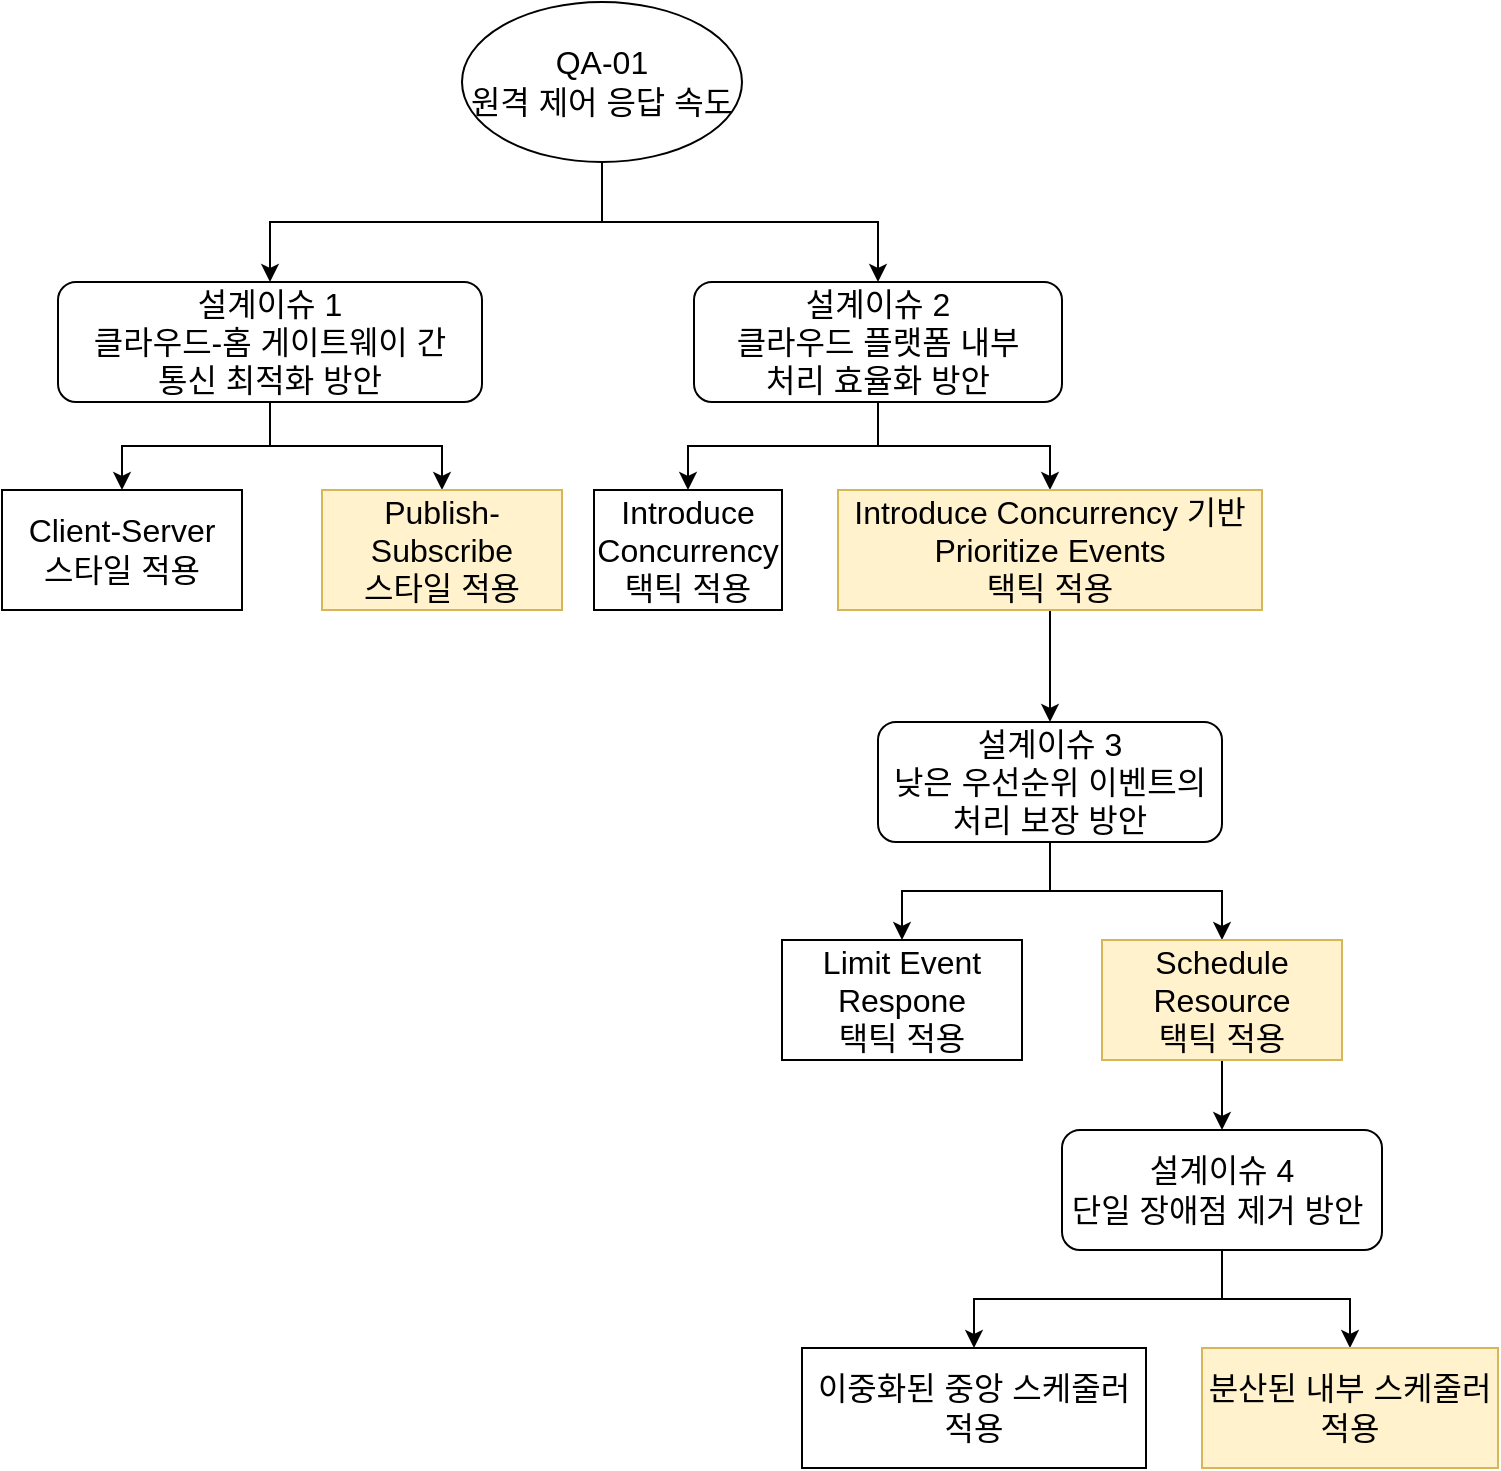 <mxfile version="28.2.0" pages="4">
  <diagram name="DD-01" id="afiPbof423TQoIIdaXvW">
    <mxGraphModel dx="355" dy="1027" grid="1" gridSize="10" guides="1" tooltips="1" connect="1" arrows="1" fold="1" page="1" pageScale="1" pageWidth="827" pageHeight="1169" math="0" shadow="0">
      <root>
        <mxCell id="0" />
        <mxCell id="1" parent="0" />
        <mxCell id="-PJYMMsur2EDgzpFKRcv-23" style="edgeStyle=orthogonalEdgeStyle;rounded=0;orthogonalLoop=1;jettySize=auto;html=1;exitX=0.5;exitY=1;exitDx=0;exitDy=0;fontSize=16;" parent="1" source="-PJYMMsur2EDgzpFKRcv-4" target="-PJYMMsur2EDgzpFKRcv-5" edge="1">
          <mxGeometry relative="1" as="geometry" />
        </mxCell>
        <mxCell id="-PJYMMsur2EDgzpFKRcv-24" style="edgeStyle=orthogonalEdgeStyle;rounded=0;orthogonalLoop=1;jettySize=auto;html=1;exitX=0.5;exitY=1;exitDx=0;exitDy=0;fontSize=16;" parent="1" source="-PJYMMsur2EDgzpFKRcv-4" target="-PJYMMsur2EDgzpFKRcv-17" edge="1">
          <mxGeometry relative="1" as="geometry" />
        </mxCell>
        <mxCell id="-PJYMMsur2EDgzpFKRcv-4" value="QA-01&lt;div&gt;원격 제어 응답 속도&lt;/div&gt;" style="ellipse;whiteSpace=wrap;html=1;align=center;verticalAlign=middle;fontSize=16;" parent="1" vertex="1">
          <mxGeometry x="340" y="180" width="140" height="80" as="geometry" />
        </mxCell>
        <mxCell id="-PJYMMsur2EDgzpFKRcv-25" style="edgeStyle=orthogonalEdgeStyle;rounded=0;orthogonalLoop=1;jettySize=auto;html=1;exitX=0.5;exitY=1;exitDx=0;exitDy=0;entryX=0.5;entryY=0;entryDx=0;entryDy=0;fontSize=16;" parent="1" source="-PJYMMsur2EDgzpFKRcv-5" target="-PJYMMsur2EDgzpFKRcv-10" edge="1">
          <mxGeometry relative="1" as="geometry" />
        </mxCell>
        <mxCell id="-PJYMMsur2EDgzpFKRcv-26" style="edgeStyle=orthogonalEdgeStyle;rounded=0;orthogonalLoop=1;jettySize=auto;html=1;exitX=0.5;exitY=1;exitDx=0;exitDy=0;entryX=0.5;entryY=0;entryDx=0;entryDy=0;fontSize=16;" parent="1" source="-PJYMMsur2EDgzpFKRcv-5" target="-PJYMMsur2EDgzpFKRcv-11" edge="1">
          <mxGeometry relative="1" as="geometry" />
        </mxCell>
        <mxCell id="-PJYMMsur2EDgzpFKRcv-5" value="설계이슈 1&lt;div&gt;클라우드-홈 게이트웨이&amp;nbsp;&lt;span style=&quot;background-color: transparent; color: light-dark(rgb(0, 0, 0), rgb(255, 255, 255));&quot;&gt;간&lt;/span&gt;&lt;/div&gt;&lt;div&gt;&lt;span style=&quot;background-color: transparent; color: light-dark(rgb(0, 0, 0), rgb(255, 255, 255));&quot;&gt;통신 최적화 방안&lt;/span&gt;&lt;/div&gt;" style="rounded=1;whiteSpace=wrap;html=1;fontSize=16;" parent="1" vertex="1">
          <mxGeometry x="138" y="320" width="212" height="60" as="geometry" />
        </mxCell>
        <mxCell id="-PJYMMsur2EDgzpFKRcv-10" value="Client-Server&lt;div&gt;스타일 적용&lt;/div&gt;" style="rounded=0;whiteSpace=wrap;html=1;fontSize=16;" parent="1" vertex="1">
          <mxGeometry x="110" y="424" width="120" height="60" as="geometry" />
        </mxCell>
        <mxCell id="-PJYMMsur2EDgzpFKRcv-11" value="Publish-Subscribe&lt;div&gt;스타일 적용&lt;/div&gt;" style="rounded=0;whiteSpace=wrap;html=1;fillColor=#fff2cc;strokeColor=#d6b656;fontSize=16;" parent="1" vertex="1">
          <mxGeometry x="270" y="424" width="120" height="60" as="geometry" />
        </mxCell>
        <mxCell id="-PJYMMsur2EDgzpFKRcv-27" style="edgeStyle=orthogonalEdgeStyle;rounded=0;orthogonalLoop=1;jettySize=auto;html=1;exitX=0.5;exitY=1;exitDx=0;exitDy=0;entryX=0.5;entryY=0;entryDx=0;entryDy=0;fontSize=16;" parent="1" source="-PJYMMsur2EDgzpFKRcv-17" target="-PJYMMsur2EDgzpFKRcv-18" edge="1">
          <mxGeometry relative="1" as="geometry" />
        </mxCell>
        <mxCell id="-PJYMMsur2EDgzpFKRcv-28" style="edgeStyle=orthogonalEdgeStyle;rounded=0;orthogonalLoop=1;jettySize=auto;html=1;exitX=0.5;exitY=1;exitDx=0;exitDy=0;entryX=0.5;entryY=0;entryDx=0;entryDy=0;fontSize=16;" parent="1" source="-PJYMMsur2EDgzpFKRcv-17" target="-PJYMMsur2EDgzpFKRcv-19" edge="1">
          <mxGeometry relative="1" as="geometry" />
        </mxCell>
        <mxCell id="-PJYMMsur2EDgzpFKRcv-17" value="설계이슈 2&lt;div&gt;클라우드 플랫폼 내부&lt;/div&gt;&lt;div&gt;처리 효율화 방안&lt;/div&gt;" style="rounded=1;whiteSpace=wrap;html=1;fontSize=16;" parent="1" vertex="1">
          <mxGeometry x="456" y="320" width="184" height="60" as="geometry" />
        </mxCell>
        <mxCell id="-PJYMMsur2EDgzpFKRcv-18" value="Introduce Concurrency&lt;div&gt;택틱 적용&lt;/div&gt;" style="rounded=0;whiteSpace=wrap;html=1;fontSize=16;" parent="1" vertex="1">
          <mxGeometry x="406" y="424" width="94" height="60" as="geometry" />
        </mxCell>
        <mxCell id="-PJYMMsur2EDgzpFKRcv-29" style="edgeStyle=orthogonalEdgeStyle;rounded=0;orthogonalLoop=1;jettySize=auto;html=1;exitX=0.5;exitY=1;exitDx=0;exitDy=0;entryX=0.5;entryY=0;entryDx=0;entryDy=0;fontSize=16;" parent="1" source="-PJYMMsur2EDgzpFKRcv-19" target="-PJYMMsur2EDgzpFKRcv-20" edge="1">
          <mxGeometry relative="1" as="geometry" />
        </mxCell>
        <mxCell id="-PJYMMsur2EDgzpFKRcv-19" value="&lt;div&gt;Introduce Concurrency 기반&lt;/div&gt;Prioritize Events&lt;div&gt;택틱 적용&lt;/div&gt;" style="rounded=0;whiteSpace=wrap;html=1;fillColor=#fff2cc;strokeColor=#d6b656;fontSize=16;" parent="1" vertex="1">
          <mxGeometry x="528" y="424" width="212" height="60" as="geometry" />
        </mxCell>
        <mxCell id="-PJYMMsur2EDgzpFKRcv-30" style="edgeStyle=orthogonalEdgeStyle;rounded=0;orthogonalLoop=1;jettySize=auto;html=1;exitX=0.5;exitY=1;exitDx=0;exitDy=0;entryX=0.5;entryY=0;entryDx=0;entryDy=0;fontSize=16;" parent="1" source="-PJYMMsur2EDgzpFKRcv-20" target="-PJYMMsur2EDgzpFKRcv-21" edge="1">
          <mxGeometry relative="1" as="geometry" />
        </mxCell>
        <mxCell id="-PJYMMsur2EDgzpFKRcv-31" style="edgeStyle=orthogonalEdgeStyle;rounded=0;orthogonalLoop=1;jettySize=auto;html=1;exitX=0.5;exitY=1;exitDx=0;exitDy=0;entryX=0.5;entryY=0;entryDx=0;entryDy=0;fontSize=16;" parent="1" source="-PJYMMsur2EDgzpFKRcv-20" target="-PJYMMsur2EDgzpFKRcv-22" edge="1">
          <mxGeometry relative="1" as="geometry" />
        </mxCell>
        <mxCell id="-PJYMMsur2EDgzpFKRcv-20" value="설계이슈 3&lt;div&gt;낮은 우선순위 이벤트의&lt;/div&gt;&lt;div&gt;처리 보장 방안&lt;/div&gt;" style="rounded=1;whiteSpace=wrap;html=1;fontSize=16;" parent="1" vertex="1">
          <mxGeometry x="548" y="540" width="172" height="60" as="geometry" />
        </mxCell>
        <mxCell id="-PJYMMsur2EDgzpFKRcv-21" value="Limit Event Respone&lt;div&gt;택틱 적용&lt;/div&gt;" style="rounded=0;whiteSpace=wrap;html=1;fontSize=16;" parent="1" vertex="1">
          <mxGeometry x="500" y="649" width="120" height="60" as="geometry" />
        </mxCell>
        <mxCell id="ThwVdZloYumvVijTlfHX-6" style="edgeStyle=orthogonalEdgeStyle;rounded=0;orthogonalLoop=1;jettySize=auto;html=1;exitX=0.5;exitY=1;exitDx=0;exitDy=0;entryX=0.5;entryY=0;entryDx=0;entryDy=0;fontSize=16;" parent="1" source="-PJYMMsur2EDgzpFKRcv-22" target="ThwVdZloYumvVijTlfHX-3" edge="1">
          <mxGeometry relative="1" as="geometry" />
        </mxCell>
        <mxCell id="-PJYMMsur2EDgzpFKRcv-22" value="Schedule Resource&lt;div&gt;택틱 적용&lt;/div&gt;" style="rounded=0;whiteSpace=wrap;html=1;fillColor=#fff2cc;strokeColor=#d6b656;fontSize=16;" parent="1" vertex="1">
          <mxGeometry x="660" y="649" width="120" height="60" as="geometry" />
        </mxCell>
        <mxCell id="ThwVdZloYumvVijTlfHX-1" style="edgeStyle=orthogonalEdgeStyle;rounded=0;orthogonalLoop=1;jettySize=auto;html=1;exitX=0.5;exitY=1;exitDx=0;exitDy=0;entryX=0.5;entryY=0;entryDx=0;entryDy=0;fontSize=16;" parent="1" source="ThwVdZloYumvVijTlfHX-3" target="ThwVdZloYumvVijTlfHX-4" edge="1">
          <mxGeometry relative="1" as="geometry" />
        </mxCell>
        <mxCell id="ThwVdZloYumvVijTlfHX-2" style="edgeStyle=orthogonalEdgeStyle;rounded=0;orthogonalLoop=1;jettySize=auto;html=1;exitX=0.5;exitY=1;exitDx=0;exitDy=0;entryX=0.5;entryY=0;entryDx=0;entryDy=0;fontSize=16;" parent="1" source="ThwVdZloYumvVijTlfHX-3" target="ThwVdZloYumvVijTlfHX-5" edge="1">
          <mxGeometry relative="1" as="geometry" />
        </mxCell>
        <mxCell id="ThwVdZloYumvVijTlfHX-3" value="설계이슈 4&lt;div&gt;단일 장애점 제거 방안&amp;nbsp;&lt;/div&gt;" style="rounded=1;whiteSpace=wrap;html=1;fontSize=16;" parent="1" vertex="1">
          <mxGeometry x="640" y="744" width="160" height="60" as="geometry" />
        </mxCell>
        <mxCell id="ThwVdZloYumvVijTlfHX-4" value="이중화된 중앙 스케줄러&lt;div&gt;적용&lt;/div&gt;" style="rounded=0;whiteSpace=wrap;html=1;fontSize=16;" parent="1" vertex="1">
          <mxGeometry x="510" y="853" width="172" height="60" as="geometry" />
        </mxCell>
        <mxCell id="ThwVdZloYumvVijTlfHX-5" value="분산된 내부 스케줄러&lt;div&gt;적용&lt;/div&gt;" style="rounded=0;whiteSpace=wrap;html=1;fillColor=#fff2cc;strokeColor=#d6b656;fontSize=16;" parent="1" vertex="1">
          <mxGeometry x="710" y="853" width="148" height="60" as="geometry" />
        </mxCell>
      </root>
    </mxGraphModel>
  </diagram>
  <diagram name="DD-02" id="Dmk5TYKbClKKACq7AATg">
    <mxGraphModel dx="1833" dy="1036" grid="1" gridSize="10" guides="1" tooltips="1" connect="1" arrows="1" fold="1" page="1" pageScale="1" pageWidth="827" pageHeight="1169" math="0" shadow="0">
      <root>
        <mxCell id="gjezv7H-cEq9Hpv20trl-0" />
        <mxCell id="gjezv7H-cEq9Hpv20trl-1" parent="gjezv7H-cEq9Hpv20trl-0" />
        <mxCell id="gjezv7H-cEq9Hpv20trl-2" style="edgeStyle=orthogonalEdgeStyle;rounded=0;orthogonalLoop=1;jettySize=auto;html=1;exitX=0.5;exitY=1;exitDx=0;exitDy=0;" parent="gjezv7H-cEq9Hpv20trl-1" source="gjezv7H-cEq9Hpv20trl-4" target="gjezv7H-cEq9Hpv20trl-7" edge="1">
          <mxGeometry relative="1" as="geometry" />
        </mxCell>
        <mxCell id="gjezv7H-cEq9Hpv20trl-3" style="edgeStyle=orthogonalEdgeStyle;rounded=0;orthogonalLoop=1;jettySize=auto;html=1;exitX=0.5;exitY=1;exitDx=0;exitDy=0;" parent="gjezv7H-cEq9Hpv20trl-1" source="gjezv7H-cEq9Hpv20trl-4" target="gjezv7H-cEq9Hpv20trl-12" edge="1">
          <mxGeometry relative="1" as="geometry" />
        </mxCell>
        <mxCell id="gjezv7H-cEq9Hpv20trl-4" value="QA-02&lt;div&gt;신속한 시스템 장애 감지&lt;/div&gt;&lt;div&gt;및 자동 복구&lt;/div&gt;" style="ellipse;whiteSpace=wrap;html=1;align=center;verticalAlign=middle;" parent="gjezv7H-cEq9Hpv20trl-1" vertex="1">
          <mxGeometry x="340" y="170" width="140" height="100" as="geometry" />
        </mxCell>
        <mxCell id="gjezv7H-cEq9Hpv20trl-5" style="edgeStyle=orthogonalEdgeStyle;rounded=0;orthogonalLoop=1;jettySize=auto;html=1;exitX=0.5;exitY=1;exitDx=0;exitDy=0;entryX=0.5;entryY=0;entryDx=0;entryDy=0;" parent="gjezv7H-cEq9Hpv20trl-1" source="gjezv7H-cEq9Hpv20trl-7" target="gjezv7H-cEq9Hpv20trl-8" edge="1">
          <mxGeometry relative="1" as="geometry" />
        </mxCell>
        <mxCell id="gjezv7H-cEq9Hpv20trl-6" style="edgeStyle=orthogonalEdgeStyle;rounded=0;orthogonalLoop=1;jettySize=auto;html=1;exitX=0.5;exitY=1;exitDx=0;exitDy=0;entryX=0.5;entryY=0;entryDx=0;entryDy=0;" parent="gjezv7H-cEq9Hpv20trl-1" source="gjezv7H-cEq9Hpv20trl-7" target="gjezv7H-cEq9Hpv20trl-9" edge="1">
          <mxGeometry relative="1" as="geometry" />
        </mxCell>
        <mxCell id="gjezv7H-cEq9Hpv20trl-7" value="설계이슈 1&lt;div&gt;장애 탐지 방안&lt;/div&gt;" style="rounded=1;whiteSpace=wrap;html=1;" parent="gjezv7H-cEq9Hpv20trl-1" vertex="1">
          <mxGeometry x="164" y="320" width="160" height="60" as="geometry" />
        </mxCell>
        <mxCell id="gjezv7H-cEq9Hpv20trl-8" value="Ping/Echo&lt;div&gt;택틱 적용&lt;/div&gt;" style="rounded=0;whiteSpace=wrap;html=1;" parent="gjezv7H-cEq9Hpv20trl-1" vertex="1">
          <mxGeometry x="110" y="424" width="120" height="60" as="geometry" />
        </mxCell>
        <mxCell id="gjezv7H-cEq9Hpv20trl-9" value="Heartbeat&lt;div&gt;택틱 적용&lt;/div&gt;" style="rounded=0;whiteSpace=wrap;html=1;fillColor=#fff2cc;strokeColor=#d6b656;" parent="gjezv7H-cEq9Hpv20trl-1" vertex="1">
          <mxGeometry x="270" y="424" width="120" height="60" as="geometry" />
        </mxCell>
        <mxCell id="gjezv7H-cEq9Hpv20trl-10" style="edgeStyle=orthogonalEdgeStyle;rounded=0;orthogonalLoop=1;jettySize=auto;html=1;exitX=0.5;exitY=1;exitDx=0;exitDy=0;entryX=0.5;entryY=0;entryDx=0;entryDy=0;" parent="gjezv7H-cEq9Hpv20trl-1" source="gjezv7H-cEq9Hpv20trl-12" target="gjezv7H-cEq9Hpv20trl-13" edge="1">
          <mxGeometry relative="1" as="geometry" />
        </mxCell>
        <mxCell id="gjezv7H-cEq9Hpv20trl-11" style="edgeStyle=orthogonalEdgeStyle;rounded=0;orthogonalLoop=1;jettySize=auto;html=1;exitX=0.5;exitY=1;exitDx=0;exitDy=0;entryX=0.5;entryY=0;entryDx=0;entryDy=0;" parent="gjezv7H-cEq9Hpv20trl-1" source="gjezv7H-cEq9Hpv20trl-12" target="gjezv7H-cEq9Hpv20trl-15" edge="1">
          <mxGeometry relative="1" as="geometry" />
        </mxCell>
        <mxCell id="gjezv7H-cEq9Hpv20trl-12" value="설계이슈 2&lt;div&gt;장애 복구 방안&lt;/div&gt;" style="rounded=1;whiteSpace=wrap;html=1;" parent="gjezv7H-cEq9Hpv20trl-1" vertex="1">
          <mxGeometry x="468" y="320" width="160" height="60" as="geometry" />
        </mxCell>
        <mxCell id="Wfta-kFtGSHRmQb4YzAM-5" style="edgeStyle=orthogonalEdgeStyle;rounded=0;orthogonalLoop=1;jettySize=auto;html=1;exitX=0.5;exitY=1;exitDx=0;exitDy=0;entryX=0.5;entryY=0;entryDx=0;entryDy=0;" parent="gjezv7H-cEq9Hpv20trl-1" source="gjezv7H-cEq9Hpv20trl-13" target="Wfta-kFtGSHRmQb4YzAM-2" edge="1">
          <mxGeometry relative="1" as="geometry" />
        </mxCell>
        <mxCell id="gjezv7H-cEq9Hpv20trl-13" value="Active Redundancy&lt;div&gt;택틱 적용&lt;/div&gt;" style="rounded=0;whiteSpace=wrap;html=1;fillColor=#fff2cc;strokeColor=#d6b656;" parent="gjezv7H-cEq9Hpv20trl-1" vertex="1">
          <mxGeometry x="414" y="424" width="120" height="60" as="geometry" />
        </mxCell>
        <mxCell id="gjezv7H-cEq9Hpv20trl-15" value="Passive Redundancy&lt;div&gt;택틱 적용&lt;/div&gt;" style="rounded=0;whiteSpace=wrap;html=1;" parent="gjezv7H-cEq9Hpv20trl-1" vertex="1">
          <mxGeometry x="574" y="424" width="120" height="60" as="geometry" />
        </mxCell>
        <mxCell id="Wfta-kFtGSHRmQb4YzAM-0" style="edgeStyle=orthogonalEdgeStyle;rounded=0;orthogonalLoop=1;jettySize=auto;html=1;exitX=0.5;exitY=1;exitDx=0;exitDy=0;entryX=0.5;entryY=0;entryDx=0;entryDy=0;" parent="gjezv7H-cEq9Hpv20trl-1" source="Wfta-kFtGSHRmQb4YzAM-2" target="Wfta-kFtGSHRmQb4YzAM-3" edge="1">
          <mxGeometry relative="1" as="geometry" />
        </mxCell>
        <mxCell id="Wfta-kFtGSHRmQb4YzAM-1" style="edgeStyle=orthogonalEdgeStyle;rounded=0;orthogonalLoop=1;jettySize=auto;html=1;exitX=0.5;exitY=1;exitDx=0;exitDy=0;entryX=0.5;entryY=0;entryDx=0;entryDy=0;" parent="gjezv7H-cEq9Hpv20trl-1" source="Wfta-kFtGSHRmQb4YzAM-2" target="Wfta-kFtGSHRmQb4YzAM-4" edge="1">
          <mxGeometry relative="1" as="geometry" />
        </mxCell>
        <mxCell id="Wfta-kFtGSHRmQb4YzAM-2" value="설계이슈 3&lt;div&gt;다중화 비용 축소 방안&lt;/div&gt;" style="rounded=1;whiteSpace=wrap;html=1;" parent="gjezv7H-cEq9Hpv20trl-1" vertex="1">
          <mxGeometry x="394" y="530" width="160" height="60" as="geometry" />
        </mxCell>
        <mxCell id="Wfta-kFtGSHRmQb4YzAM-3" value="서버리스 아키텍처&lt;div&gt;적용&lt;/div&gt;" style="rounded=0;whiteSpace=wrap;html=1;" parent="gjezv7H-cEq9Hpv20trl-1" vertex="1">
          <mxGeometry x="340" y="634" width="120" height="60" as="geometry" />
        </mxCell>
        <mxCell id="Wfta-kFtGSHRmQb4YzAM-4" value="마이크로 서비스&lt;div&gt;아키텍처 적용&lt;/div&gt;" style="rounded=0;whiteSpace=wrap;html=1;fillColor=#fff2cc;strokeColor=#d6b656;" parent="gjezv7H-cEq9Hpv20trl-1" vertex="1">
          <mxGeometry x="500" y="634" width="120" height="60" as="geometry" />
        </mxCell>
      </root>
    </mxGraphModel>
  </diagram>
  <diagram name="DD-03" id="jCullZQDH-wc21EOSFA4">
    <mxGraphModel dx="435" dy="1027" grid="1" gridSize="10" guides="1" tooltips="1" connect="1" arrows="1" fold="1" page="1" pageScale="1" pageWidth="827" pageHeight="1169" math="0" shadow="0">
      <root>
        <mxCell id="4xNb_ZTdbZJ90a4db3q4-0" />
        <mxCell id="4xNb_ZTdbZJ90a4db3q4-1" parent="4xNb_ZTdbZJ90a4db3q4-0" />
        <mxCell id="4xNb_ZTdbZJ90a4db3q4-2" style="edgeStyle=orthogonalEdgeStyle;rounded=0;orthogonalLoop=1;jettySize=auto;html=1;exitX=0.5;exitY=1;exitDx=0;exitDy=0;fontSize=14;" parent="4xNb_ZTdbZJ90a4db3q4-1" source="4xNb_ZTdbZJ90a4db3q4-4" target="4xNb_ZTdbZJ90a4db3q4-7" edge="1">
          <mxGeometry relative="1" as="geometry" />
        </mxCell>
        <mxCell id="4xNb_ZTdbZJ90a4db3q4-3" style="edgeStyle=orthogonalEdgeStyle;rounded=0;orthogonalLoop=1;jettySize=auto;html=1;exitX=0.5;exitY=1;exitDx=0;exitDy=0;fontSize=14;" parent="4xNb_ZTdbZJ90a4db3q4-1" source="4xNb_ZTdbZJ90a4db3q4-4" target="4xNb_ZTdbZJ90a4db3q4-12" edge="1">
          <mxGeometry relative="1" as="geometry" />
        </mxCell>
        <mxCell id="4xNb_ZTdbZJ90a4db3q4-4" value="QA-05&lt;div&gt;사용자 증가에 따른&lt;/div&gt;&lt;div&gt;성능 유지&lt;/div&gt;" style="ellipse;whiteSpace=wrap;html=1;align=center;verticalAlign=middle;fontSize=14;" parent="4xNb_ZTdbZJ90a4db3q4-1" vertex="1">
          <mxGeometry x="350" y="180" width="120" height="80" as="geometry" />
        </mxCell>
        <mxCell id="4xNb_ZTdbZJ90a4db3q4-5" style="edgeStyle=orthogonalEdgeStyle;rounded=0;orthogonalLoop=1;jettySize=auto;html=1;exitX=0.5;exitY=1;exitDx=0;exitDy=0;entryX=0.5;entryY=0;entryDx=0;entryDy=0;fontSize=14;" parent="4xNb_ZTdbZJ90a4db3q4-1" source="4xNb_ZTdbZJ90a4db3q4-7" target="4xNb_ZTdbZJ90a4db3q4-8" edge="1">
          <mxGeometry relative="1" as="geometry" />
        </mxCell>
        <mxCell id="4xNb_ZTdbZJ90a4db3q4-6" style="edgeStyle=orthogonalEdgeStyle;rounded=0;orthogonalLoop=1;jettySize=auto;html=1;exitX=0.5;exitY=1;exitDx=0;exitDy=0;entryX=0.5;entryY=0;entryDx=0;entryDy=0;fontSize=14;" parent="4xNb_ZTdbZJ90a4db3q4-1" source="4xNb_ZTdbZJ90a4db3q4-7" target="4xNb_ZTdbZJ90a4db3q4-9" edge="1">
          <mxGeometry relative="1" as="geometry" />
        </mxCell>
        <mxCell id="4xNb_ZTdbZJ90a4db3q4-7" value="설계이슈 1&lt;div&gt;대규모 동시 요청 처리를 위한&lt;/div&gt;&lt;div&gt;부하 분산 방안&lt;/div&gt;" style="rounded=1;whiteSpace=wrap;html=1;fontSize=14;" parent="4xNb_ZTdbZJ90a4db3q4-1" vertex="1">
          <mxGeometry x="148" y="320" width="192" height="60" as="geometry" />
        </mxCell>
        <mxCell id="PE8ZTYfIFMRBy5nh3RHM-5" style="edgeStyle=orthogonalEdgeStyle;rounded=0;orthogonalLoop=1;jettySize=auto;html=1;exitX=0.5;exitY=1;exitDx=0;exitDy=0;entryX=0.5;entryY=0;entryDx=0;entryDy=0;fontSize=14;" parent="4xNb_ZTdbZJ90a4db3q4-1" source="4xNb_ZTdbZJ90a4db3q4-8" target="PE8ZTYfIFMRBy5nh3RHM-2" edge="1">
          <mxGeometry relative="1" as="geometry" />
        </mxCell>
        <mxCell id="4xNb_ZTdbZJ90a4db3q4-8" value="Multi-tier 스타일 및&lt;div&gt;로드 밸런싱 적용&lt;/div&gt;" style="rounded=0;whiteSpace=wrap;html=1;fillColor=#fff2cc;strokeColor=#d6b656;fontSize=14;" parent="4xNb_ZTdbZJ90a4db3q4-1" vertex="1">
          <mxGeometry x="110" y="424" width="120" height="60" as="geometry" />
        </mxCell>
        <mxCell id="4xNb_ZTdbZJ90a4db3q4-9" value="Dispatcher&lt;div&gt;스타일 적용&lt;/div&gt;" style="rounded=0;whiteSpace=wrap;html=1;fontSize=14;" parent="4xNb_ZTdbZJ90a4db3q4-1" vertex="1">
          <mxGeometry x="270" y="424" width="120" height="60" as="geometry" />
        </mxCell>
        <mxCell id="4xNb_ZTdbZJ90a4db3q4-10" style="edgeStyle=orthogonalEdgeStyle;rounded=0;orthogonalLoop=1;jettySize=auto;html=1;exitX=0.5;exitY=1;exitDx=0;exitDy=0;entryX=0.5;entryY=0;entryDx=0;entryDy=0;fontSize=14;" parent="4xNb_ZTdbZJ90a4db3q4-1" source="4xNb_ZTdbZJ90a4db3q4-12" target="4xNb_ZTdbZJ90a4db3q4-13" edge="1">
          <mxGeometry relative="1" as="geometry" />
        </mxCell>
        <mxCell id="4xNb_ZTdbZJ90a4db3q4-11" style="edgeStyle=orthogonalEdgeStyle;rounded=0;orthogonalLoop=1;jettySize=auto;html=1;exitX=0.5;exitY=1;exitDx=0;exitDy=0;entryX=0.5;entryY=0;entryDx=0;entryDy=0;fontSize=14;" parent="4xNb_ZTdbZJ90a4db3q4-1" source="4xNb_ZTdbZJ90a4db3q4-12" target="4xNb_ZTdbZJ90a4db3q4-15" edge="1">
          <mxGeometry relative="1" as="geometry" />
        </mxCell>
        <mxCell id="4xNb_ZTdbZJ90a4db3q4-12" value="설계이슈 2&lt;div&gt;데이터 접근 부하 증가&lt;/div&gt;&lt;div&gt;대응 방안&lt;/div&gt;" style="rounded=1;whiteSpace=wrap;html=1;fontSize=14;" parent="4xNb_ZTdbZJ90a4db3q4-1" vertex="1">
          <mxGeometry x="468" y="320" width="160" height="60" as="geometry" />
        </mxCell>
        <mxCell id="4xNb_ZTdbZJ90a4db3q4-13" value="Increase Resources&lt;div&gt;택틱&amp;nbsp;&lt;span style=&quot;background-color: transparent; color: light-dark(rgb(0, 0, 0), rgb(255, 255, 255));&quot;&gt;적용&lt;/span&gt;&lt;/div&gt;" style="rounded=0;whiteSpace=wrap;html=1;fontSize=14;" parent="4xNb_ZTdbZJ90a4db3q4-1" vertex="1">
          <mxGeometry x="414" y="424" width="126" height="60" as="geometry" />
        </mxCell>
        <mxCell id="ZU0cc678jTWCINVJOypG-5" style="edgeStyle=orthogonalEdgeStyle;rounded=0;orthogonalLoop=1;jettySize=auto;html=1;exitX=0.5;exitY=1;exitDx=0;exitDy=0;entryX=0.5;entryY=0;entryDx=0;entryDy=0;fontSize=14;" parent="4xNb_ZTdbZJ90a4db3q4-1" source="4xNb_ZTdbZJ90a4db3q4-15" target="ZU0cc678jTWCINVJOypG-2" edge="1">
          <mxGeometry relative="1" as="geometry" />
        </mxCell>
        <mxCell id="4xNb_ZTdbZJ90a4db3q4-15" value="&lt;div&gt;Caching&amp;nbsp;&lt;/div&gt;&lt;div&gt;택틱 적용&lt;/div&gt;" style="rounded=0;whiteSpace=wrap;html=1;fillColor=#fff2cc;strokeColor=#d6b656;fontSize=14;" parent="4xNb_ZTdbZJ90a4db3q4-1" vertex="1">
          <mxGeometry x="574" y="424" width="120" height="60" as="geometry" />
        </mxCell>
        <mxCell id="ZU0cc678jTWCINVJOypG-1" style="edgeStyle=orthogonalEdgeStyle;rounded=0;orthogonalLoop=1;jettySize=auto;html=1;exitX=0.5;exitY=1;exitDx=0;exitDy=0;entryX=0.5;entryY=0;entryDx=0;entryDy=0;fontSize=14;" parent="4xNb_ZTdbZJ90a4db3q4-1" source="ZU0cc678jTWCINVJOypG-2" target="bLkBEq0ozHRnlgNvOklQ-0" edge="1">
          <mxGeometry relative="1" as="geometry">
            <mxPoint x="634" y="634" as="targetPoint" />
          </mxGeometry>
        </mxCell>
        <mxCell id="bLkBEq0ozHRnlgNvOklQ-2" style="edgeStyle=orthogonalEdgeStyle;rounded=0;orthogonalLoop=1;jettySize=auto;html=1;exitX=0.5;exitY=1;exitDx=0;exitDy=0;fontSize=14;" parent="4xNb_ZTdbZJ90a4db3q4-1" source="ZU0cc678jTWCINVJOypG-2" target="bLkBEq0ozHRnlgNvOklQ-1" edge="1">
          <mxGeometry relative="1" as="geometry" />
        </mxCell>
        <mxCell id="ZU0cc678jTWCINVJOypG-2" value="설계이슈 3&lt;div&gt;대규모 읽기 요청 처리 방안&lt;/div&gt;" style="rounded=1;whiteSpace=wrap;html=1;fontSize=14;" parent="4xNb_ZTdbZJ90a4db3q4-1" vertex="1">
          <mxGeometry x="554" y="530" width="160" height="60" as="geometry" />
        </mxCell>
        <mxCell id="PE8ZTYfIFMRBy5nh3RHM-0" style="edgeStyle=orthogonalEdgeStyle;rounded=0;orthogonalLoop=1;jettySize=auto;html=1;exitX=0.5;exitY=1;exitDx=0;exitDy=0;entryX=0.5;entryY=0;entryDx=0;entryDy=0;fontSize=14;" parent="4xNb_ZTdbZJ90a4db3q4-1" source="PE8ZTYfIFMRBy5nh3RHM-2" target="PE8ZTYfIFMRBy5nh3RHM-3" edge="1">
          <mxGeometry relative="1" as="geometry" />
        </mxCell>
        <mxCell id="PE8ZTYfIFMRBy5nh3RHM-1" style="edgeStyle=orthogonalEdgeStyle;rounded=0;orthogonalLoop=1;jettySize=auto;html=1;exitX=0.5;exitY=1;exitDx=0;exitDy=0;entryX=0.5;entryY=0;entryDx=0;entryDy=0;fontSize=14;" parent="4xNb_ZTdbZJ90a4db3q4-1" source="PE8ZTYfIFMRBy5nh3RHM-2" target="PE8ZTYfIFMRBy5nh3RHM-4" edge="1">
          <mxGeometry relative="1" as="geometry" />
        </mxCell>
        <mxCell id="PE8ZTYfIFMRBy5nh3RHM-2" value="설계이슈 4&lt;div&gt;로드 밸런싱 지능성&lt;/div&gt;&lt;div&gt;보완&amp;nbsp;&lt;span style=&quot;background-color: transparent; color: light-dark(rgb(0, 0, 0), rgb(255, 255, 255));&quot;&gt;방안&lt;/span&gt;&lt;/div&gt;" style="rounded=1;whiteSpace=wrap;html=1;fontSize=14;" parent="4xNb_ZTdbZJ90a4db3q4-1" vertex="1">
          <mxGeometry x="90" y="530" width="160" height="60" as="geometry" />
        </mxCell>
        <mxCell id="PE8ZTYfIFMRBy5nh3RHM-3" value="&lt;div&gt;중앙 세션 저장소&lt;/div&gt;&lt;div&gt;적용&lt;/div&gt;" style="rounded=0;whiteSpace=wrap;html=1;fontSize=14;" parent="4xNb_ZTdbZJ90a4db3q4-1" vertex="1">
          <mxGeometry x="36" y="634" width="120" height="60" as="geometry" />
        </mxCell>
        <mxCell id="PE8ZTYfIFMRBy5nh3RHM-4" value="Sticky Session&lt;div&gt;(고정 세션) 적용&lt;/div&gt;" style="rounded=0;whiteSpace=wrap;html=1;fillColor=#fff2cc;strokeColor=#d6b656;fontSize=14;" parent="4xNb_ZTdbZJ90a4db3q4-1" vertex="1">
          <mxGeometry x="196" y="634" width="120" height="60" as="geometry" />
        </mxCell>
        <mxCell id="bLkBEq0ozHRnlgNvOklQ-0" value="Database Sharding&lt;div&gt;적용&lt;/div&gt;" style="rounded=0;whiteSpace=wrap;html=1;fontSize=14;" parent="4xNb_ZTdbZJ90a4db3q4-1" vertex="1">
          <mxGeometry x="494" y="640" width="126" height="60" as="geometry" />
        </mxCell>
        <mxCell id="bLkBEq0ozHRnlgNvOklQ-1" value="Data Replication (Master-Slave)&lt;div&gt;택틱 적용&lt;/div&gt;" style="rounded=0;whiteSpace=wrap;html=1;fillColor=#fff2cc;strokeColor=#d6b656;fontSize=14;" parent="4xNb_ZTdbZJ90a4db3q4-1" vertex="1">
          <mxGeometry x="654" y="640" width="120" height="60" as="geometry" />
        </mxCell>
      </root>
    </mxGraphModel>
  </diagram>
  <diagram id="dzUmQFTMpcM5jP_C9jwZ" name="DesignOptionNotation">
    <mxGraphModel dx="2077" dy="2483" grid="1" gridSize="10" guides="1" tooltips="1" connect="1" arrows="1" fold="1" page="1" pageScale="1" pageWidth="827" pageHeight="1169" math="0" shadow="0">
      <root>
        <mxCell id="0" />
        <mxCell id="1" parent="0" />
        <mxCell id="z0Cyy47wlMBbVSACGkee-186" value="Dispatcher" style="whiteSpace=wrap;strokeWidth=2;fontSize=14;" parent="1" vertex="1">
          <mxGeometry x="1057.5" y="245" width="172.5" height="54" as="geometry" />
        </mxCell>
        <mxCell id="z0Cyy47wlMBbVSACGkee-1" value="" style="whiteSpace=wrap;strokeWidth=2;fontSize=14;" parent="1" vertex="1">
          <mxGeometry x="34" y="357" width="376" height="104" as="geometry" />
        </mxCell>
        <mxCell id="z0Cyy47wlMBbVSACGkee-2" value="클라우드 플랫폼" style="whiteSpace=wrap;strokeWidth=2;fontSize=14;" parent="1" vertex="1">
          <mxGeometry x="101" y="140" width="241" height="104" as="geometry" />
        </mxCell>
        <mxCell id="z0Cyy47wlMBbVSACGkee-3" value="Publisher (클라우드)" style="rounded=1;arcSize=20;strokeWidth=2;fontSize=14;" parent="1" vertex="1">
          <mxGeometry x="136" y="165" width="171" height="54" as="geometry" />
        </mxCell>
        <mxCell id="z0Cyy47wlMBbVSACGkee-5" value="메시지 브로커 (Pub/Sub Connector)" style="whiteSpace=wrap;strokeWidth=2;fontSize=14;" parent="1" vertex="1">
          <mxGeometry x="91.5" y="270" width="260" height="54" as="geometry" />
        </mxCell>
        <mxCell id="z0Cyy47wlMBbVSACGkee-6" value="1. 명령 발행 (Publish)" style="curved=1;startArrow=none;endArrow=block;exitX=0.5;exitY=1;entryX=0.5;entryY=0;rounded=0;fontSize=14;" parent="1" source="z0Cyy47wlMBbVSACGkee-3" target="z0Cyy47wlMBbVSACGkee-5" edge="1">
          <mxGeometry relative="1" as="geometry">
            <Array as="points" />
          </mxGeometry>
        </mxCell>
        <mxCell id="z0Cyy47wlMBbVSACGkee-7" value="2. 구독자에게 전달 (Push)" style="curved=1;startArrow=none;endArrow=block;exitX=0.5;exitY=1;entryX=0.5;entryY=0;rounded=0;fontSize=14;" parent="1" edge="1">
          <mxGeometry relative="1" as="geometry">
            <Array as="points" />
            <mxPoint x="222" y="320" as="sourcePoint" />
            <mxPoint x="222" y="381" as="targetPoint" />
          </mxGeometry>
        </mxCell>
        <mxCell id="z0Cyy47wlMBbVSACGkee-10" value="..." style="rounded=1;arcSize=20;strokeWidth=2;fontSize=14;" parent="1" vertex="1">
          <mxGeometry x="250" y="370" width="150" height="54" as="geometry" />
        </mxCell>
        <mxCell id="z0Cyy47wlMBbVSACGkee-9" value="Subscribers ..." style="rounded=1;arcSize=20;strokeWidth=2;fontSize=14;" parent="1" vertex="1">
          <mxGeometry x="240" y="382" width="150" height="54" as="geometry" />
        </mxCell>
        <mxCell id="z0Cyy47wlMBbVSACGkee-4" value="Subscriber (홈 게이트웨이)" style="rounded=1;arcSize=20;strokeWidth=2;fontSize=14;" parent="1" vertex="1">
          <mxGeometry x="40" y="382" width="165" height="54" as="geometry" />
        </mxCell>
        <mxCell id="z0Cyy47wlMBbVSACGkee-19" value="Publish-Subscribe 스타일" style="text;html=1;align=center;verticalAlign=middle;resizable=0;points=[];autosize=1;strokeColor=none;fillColor=none;fontSize=14;" parent="1" vertex="1">
          <mxGeometry x="137" y="50" width="180" height="30" as="geometry" />
        </mxCell>
        <mxCell id="z0Cyy47wlMBbVSACGkee-20" value="워커 스레드" style="whiteSpace=wrap;strokeWidth=2;fontSize=19;" parent="1" vertex="1">
          <mxGeometry x="692" y="682" width="144" height="228" as="geometry" />
        </mxCell>
        <mxCell id="z0Cyy47wlMBbVSACGkee-21" value="이벤트 큐" style="whiteSpace=wrap;strokeWidth=2;fontSize=19;" parent="1" vertex="1">
          <mxGeometry x="228" y="630" width="223" height="311" as="geometry" />
        </mxCell>
        <mxCell id="z0Cyy47wlMBbVSACGkee-22" value="요청" style="whiteSpace=wrap;strokeWidth=2;fontSize=19;" parent="1" vertex="1">
          <mxGeometry x="34" y="630" width="144" height="332" as="geometry" />
        </mxCell>
        <mxCell id="z0Cyy47wlMBbVSACGkee-23" value="긴급 제어" style="rounded=1;arcSize=20;strokeWidth=2;fontSize=19;" parent="1" vertex="1">
          <mxGeometry x="59" y="665" width="94" height="54" as="geometry" />
        </mxCell>
        <mxCell id="z0Cyy47wlMBbVSACGkee-24" value="단순 조회" style="rounded=1;arcSize=20;strokeWidth=2;fontSize=19;" parent="1" vertex="1">
          <mxGeometry x="59" y="769" width="94" height="54" as="geometry" />
        </mxCell>
        <mxCell id="z0Cyy47wlMBbVSACGkee-25" value="로그 기록" style="rounded=1;arcSize=20;strokeWidth=2;fontSize=19;" parent="1" vertex="1">
          <mxGeometry x="59" y="873" width="94" height="54" as="geometry" />
        </mxCell>
        <mxCell id="z0Cyy47wlMBbVSACGkee-26" value="높은 우선순위 큐" style="whiteSpace=wrap;strokeWidth=2;fontSize=19;" parent="1" vertex="1">
          <mxGeometry x="253" y="665" width="173" height="54" as="geometry" />
        </mxCell>
        <mxCell id="z0Cyy47wlMBbVSACGkee-27" value="낮은 우선순위 큐" style="whiteSpace=wrap;strokeWidth=2;fontSize=19;" parent="1" vertex="1">
          <mxGeometry x="253" y="821" width="173" height="54" as="geometry" />
        </mxCell>
        <mxCell id="z0Cyy47wlMBbVSACGkee-28" value="스케줄러 (4:1 비율)" style="rhombus;strokeWidth=2;whiteSpace=wrap;fontSize=19;" parent="1" vertex="1">
          <mxGeometry x="470" y="703" width="186" height="186" as="geometry" />
        </mxCell>
        <mxCell id="z0Cyy47wlMBbVSACGkee-29" value="Worker 1" style="rounded=1;arcSize=20;strokeWidth=2;fontSize=19;" parent="1" vertex="1">
          <mxGeometry x="717" y="717" width="94" height="54" as="geometry" />
        </mxCell>
        <mxCell id="z0Cyy47wlMBbVSACGkee-30" value="Worker 2" style="rounded=1;arcSize=20;strokeWidth=2;fontSize=19;" parent="1" vertex="1">
          <mxGeometry x="717" y="821" width="94" height="54" as="geometry" />
        </mxCell>
        <mxCell id="z0Cyy47wlMBbVSACGkee-31" value="" style="curved=1;startArrow=none;endArrow=block;exitX=1;exitY=0.5;entryX=0;entryY=0.5;rounded=0;fontSize=19;" parent="1" source="z0Cyy47wlMBbVSACGkee-23" target="z0Cyy47wlMBbVSACGkee-26" edge="1">
          <mxGeometry relative="1" as="geometry">
            <Array as="points" />
          </mxGeometry>
        </mxCell>
        <mxCell id="z0Cyy47wlMBbVSACGkee-32" value="" style="curved=1;startArrow=none;endArrow=block;exitX=1;exitY=0.5;entryX=0.16;entryY=0;rounded=0;fontSize=19;" parent="1" source="z0Cyy47wlMBbVSACGkee-24" target="z0Cyy47wlMBbVSACGkee-27" edge="1">
          <mxGeometry relative="1" as="geometry">
            <Array as="points">
              <mxPoint x="228" y="796" />
            </Array>
          </mxGeometry>
        </mxCell>
        <mxCell id="z0Cyy47wlMBbVSACGkee-33" value="" style="curved=1;startArrow=none;endArrow=block;exitX=1;exitY=0.5;entryX=0.16;entryY=1;rounded=0;fontSize=19;" parent="1" source="z0Cyy47wlMBbVSACGkee-25" target="z0Cyy47wlMBbVSACGkee-27" edge="1">
          <mxGeometry relative="1" as="geometry">
            <Array as="points">
              <mxPoint x="228" y="900" />
            </Array>
          </mxGeometry>
        </mxCell>
        <mxCell id="z0Cyy47wlMBbVSACGkee-34" value="" style="curved=1;startArrow=none;endArrow=block;exitX=1;exitY=0.5;entryX=0;entryY=0.06;rounded=0;fontSize=19;" parent="1" source="z0Cyy47wlMBbVSACGkee-26" target="z0Cyy47wlMBbVSACGkee-28" edge="1">
          <mxGeometry relative="1" as="geometry">
            <Array as="points">
              <mxPoint x="475" y="692" />
            </Array>
          </mxGeometry>
        </mxCell>
        <mxCell id="z0Cyy47wlMBbVSACGkee-35" value="" style="curved=1;startArrow=none;endArrow=block;exitX=1;exitY=0.5;entryX=0;entryY=0.72;rounded=0;fontSize=19;" parent="1" source="z0Cyy47wlMBbVSACGkee-27" target="z0Cyy47wlMBbVSACGkee-28" edge="1">
          <mxGeometry relative="1" as="geometry">
            <Array as="points">
              <mxPoint x="475" y="848" />
            </Array>
          </mxGeometry>
        </mxCell>
        <mxCell id="z0Cyy47wlMBbVSACGkee-36" value="" style="curved=1;startArrow=none;endArrow=block;exitX=1;exitY=0.28;entryX=0;entryY=0.5;rounded=0;fontSize=19;" parent="1" source="z0Cyy47wlMBbVSACGkee-28" target="z0Cyy47wlMBbVSACGkee-29" edge="1">
          <mxGeometry relative="1" as="geometry">
            <Array as="points">
              <mxPoint x="712" y="744" />
            </Array>
          </mxGeometry>
        </mxCell>
        <mxCell id="z0Cyy47wlMBbVSACGkee-37" value="" style="curved=1;startArrow=none;endArrow=block;exitX=1;exitY=0.72;entryX=0;entryY=0.5;rounded=0;fontSize=19;" parent="1" source="z0Cyy47wlMBbVSACGkee-28" target="z0Cyy47wlMBbVSACGkee-30" edge="1">
          <mxGeometry relative="1" as="geometry">
            <Array as="points">
              <mxPoint x="712" y="848" />
            </Array>
          </mxGeometry>
        </mxCell>
        <mxCell id="z0Cyy47wlMBbVSACGkee-38" value="Prioritize Events &amp;amp; Schedule Resources 택틱" style="text;html=1;align=center;verticalAlign=middle;resizable=0;points=[];autosize=1;strokeColor=none;fillColor=none;fontSize=14;" parent="1" vertex="1">
          <mxGeometry x="50" y="555" width="300" height="30" as="geometry" />
        </mxCell>
        <mxCell id="z0Cyy47wlMBbVSACGkee-39" value="감시 대상 (홈 게이트웨이 등)" style="whiteSpace=wrap;strokeWidth=2;fontSize=18;" parent="1" vertex="1">
          <mxGeometry x="59" y="1160" width="233" height="54" as="geometry" />
        </mxCell>
        <mxCell id="z0Cyy47wlMBbVSACGkee-40" value="모니터링 컴포넌트" style="rounded=1;arcSize=20;strokeWidth=2;fontSize=18;" parent="1" vertex="1">
          <mxGeometry x="99" y="1287" width="153" height="54" as="geometry" />
        </mxCell>
        <mxCell id="z0Cyy47wlMBbVSACGkee-41" value="장애로 판단" style="rhombus;strokeWidth=2;whiteSpace=wrap;fontSize=18;" parent="1" vertex="1">
          <mxGeometry x="109" y="1414" width="132" height="132" as="geometry" />
        </mxCell>
        <mxCell id="z0Cyy47wlMBbVSACGkee-42" value="주기적 Heartbeat 전송" style="curved=1;startArrow=none;endArrow=block;exitX=0.5;exitY=1;entryX=0.5;entryY=0;rounded=0;fontSize=18;" parent="1" source="z0Cyy47wlMBbVSACGkee-39" target="z0Cyy47wlMBbVSACGkee-40" edge="1">
          <mxGeometry relative="1" as="geometry">
            <Array as="points" />
          </mxGeometry>
        </mxCell>
        <mxCell id="z0Cyy47wlMBbVSACGkee-43" value="Heartbeat 수신 불가 시" style="curved=1;startArrow=none;endArrow=block;exitX=0.5;exitY=1;entryX=0.5;entryY=0;rounded=0;fontSize=18;" parent="1" source="z0Cyy47wlMBbVSACGkee-40" target="z0Cyy47wlMBbVSACGkee-41" edge="1">
          <mxGeometry relative="1" as="geometry">
            <Array as="points" />
          </mxGeometry>
        </mxCell>
        <mxCell id="z0Cyy47wlMBbVSACGkee-44" value="Heartbeat 택틱" style="text;html=1;align=center;verticalAlign=middle;resizable=0;points=[];autosize=1;strokeColor=none;fillColor=none;fontSize=14;" parent="1" vertex="1">
          <mxGeometry x="45" y="1108" width="110" height="30" as="geometry" />
        </mxCell>
        <mxCell id="z0Cyy47wlMBbVSACGkee-45" value="장애 발생" style="whiteSpace=wrap;strokeWidth=2;verticalAlign=top;fontSize=21;" parent="1" vertex="1">
          <mxGeometry x="26.5" y="1900" width="802" height="267" as="geometry" />
        </mxCell>
        <mxCell id="z0Cyy47wlMBbVSACGkee-46" value="사용자 요청" style="whiteSpace=wrap;strokeWidth=2;fontSize=21;" parent="z0Cyy47wlMBbVSACGkee-45" vertex="1">
          <mxGeometry x="46" y="82" width="138" height="54" as="geometry" />
        </mxCell>
        <mxCell id="z0Cyy47wlMBbVSACGkee-47" value="로드 밸런서" style="rhombus;strokeWidth=2;whiteSpace=wrap;fontSize=21;" parent="z0Cyy47wlMBbVSACGkee-45" vertex="1">
          <mxGeometry x="259" y="43" width="132" height="132" as="geometry" />
        </mxCell>
        <mxCell id="z0Cyy47wlMBbVSACGkee-48" value="서버 2 (Active)" style="whiteSpace=wrap;strokeWidth=2;fontSize=21;" parent="z0Cyy47wlMBbVSACGkee-45" vertex="1">
          <mxGeometry x="609" y="82" width="164" height="54" as="geometry" />
        </mxCell>
        <mxCell id="z0Cyy47wlMBbVSACGkee-49" value="서버 1 (Failed)" style="whiteSpace=wrap;strokeWidth=2;fontSize=21;" parent="z0Cyy47wlMBbVSACGkee-45" vertex="1">
          <mxGeometry x="609" y="186" width="163" height="54" as="geometry" />
        </mxCell>
        <mxCell id="z0Cyy47wlMBbVSACGkee-50" value="" style="curved=1;startArrow=none;endArrow=block;exitX=1;exitY=0.5;entryX=0;entryY=0.5;rounded=0;fontSize=21;" parent="z0Cyy47wlMBbVSACGkee-45" source="z0Cyy47wlMBbVSACGkee-46" target="z0Cyy47wlMBbVSACGkee-47" edge="1">
          <mxGeometry relative="1" as="geometry">
            <Array as="points" />
          </mxGeometry>
        </mxCell>
        <mxCell id="z0Cyy47wlMBbVSACGkee-51" value="S1 장애 감지 후 제외" style="curved=1;startArrow=none;endArrow=block;exitX=1;exitY=0.5;entryX=0;entryY=0.5;rounded=0;fontSize=21;" parent="z0Cyy47wlMBbVSACGkee-45" source="z0Cyy47wlMBbVSACGkee-47" target="z0Cyy47wlMBbVSACGkee-48" edge="1">
          <mxGeometry relative="1" as="geometry">
            <Array as="points" />
          </mxGeometry>
        </mxCell>
        <mxCell id="z0Cyy47wlMBbVSACGkee-52" value="정상 상태" style="whiteSpace=wrap;strokeWidth=2;verticalAlign=top;fontSize=21;" parent="1" vertex="1">
          <mxGeometry x="26.5" y="1620" width="660" height="267" as="geometry" />
        </mxCell>
        <mxCell id="z0Cyy47wlMBbVSACGkee-53" value="사용자 요청" style="whiteSpace=wrap;strokeWidth=2;fontSize=21;" parent="z0Cyy47wlMBbVSACGkee-52" vertex="1">
          <mxGeometry x="46" y="115" width="138" height="54" as="geometry" />
        </mxCell>
        <mxCell id="z0Cyy47wlMBbVSACGkee-54" value="로드 밸런서" style="rhombus;strokeWidth=2;whiteSpace=wrap;fontSize=21;" parent="z0Cyy47wlMBbVSACGkee-52" vertex="1">
          <mxGeometry x="259" y="75" width="132" height="132" as="geometry" />
        </mxCell>
        <mxCell id="z0Cyy47wlMBbVSACGkee-55" value="서버 1 (Active)" style="whiteSpace=wrap;strokeWidth=2;fontSize=21;" parent="z0Cyy47wlMBbVSACGkee-52" vertex="1">
          <mxGeometry x="466" y="63" width="164" height="54" as="geometry" />
        </mxCell>
        <mxCell id="z0Cyy47wlMBbVSACGkee-56" value="서버 2 (Active)" style="whiteSpace=wrap;strokeWidth=2;fontSize=21;" parent="z0Cyy47wlMBbVSACGkee-52" vertex="1">
          <mxGeometry x="466" y="167" width="164" height="54" as="geometry" />
        </mxCell>
        <mxCell id="z0Cyy47wlMBbVSACGkee-57" value="" style="curved=1;startArrow=none;endArrow=block;exitX=1;exitY=0.49;entryX=0;entryY=0.5;rounded=0;fontSize=21;" parent="z0Cyy47wlMBbVSACGkee-52" source="z0Cyy47wlMBbVSACGkee-53" target="z0Cyy47wlMBbVSACGkee-54" edge="1">
          <mxGeometry relative="1" as="geometry">
            <Array as="points" />
          </mxGeometry>
        </mxCell>
        <mxCell id="z0Cyy47wlMBbVSACGkee-58" value="" style="curved=1;startArrow=none;endArrow=block;exitX=1;exitY=0.25;entryX=0;entryY=0.49;rounded=0;fontSize=21;" parent="z0Cyy47wlMBbVSACGkee-52" source="z0Cyy47wlMBbVSACGkee-54" target="z0Cyy47wlMBbVSACGkee-55" edge="1">
          <mxGeometry relative="1" as="geometry">
            <Array as="points">
              <mxPoint x="429" y="90" />
            </Array>
          </mxGeometry>
        </mxCell>
        <mxCell id="z0Cyy47wlMBbVSACGkee-59" value="" style="curved=1;startArrow=none;endArrow=block;exitX=1;exitY=0.76;entryX=0;entryY=0.49;rounded=0;fontSize=21;" parent="z0Cyy47wlMBbVSACGkee-52" source="z0Cyy47wlMBbVSACGkee-54" target="z0Cyy47wlMBbVSACGkee-56" edge="1">
          <mxGeometry relative="1" as="geometry">
            <Array as="points">
              <mxPoint x="429" y="194" />
            </Array>
          </mxGeometry>
        </mxCell>
        <mxCell id="z0Cyy47wlMBbVSACGkee-60" value="Active Redundancy 택틱" style="text;html=1;align=center;verticalAlign=middle;resizable=0;points=[];autosize=1;strokeColor=none;fillColor=none;fontSize=14;" parent="1" vertex="1">
          <mxGeometry x="34" y="1570" width="170" height="30" as="geometry" />
        </mxCell>
        <mxCell id="z0Cyy47wlMBbVSACGkee-61" value="Application Tier" style="whiteSpace=wrap;strokeWidth=2;fontSize=19;verticalAlign=top;" parent="1" vertex="1">
          <mxGeometry x="38" y="2556" width="574" height="104" as="geometry" />
        </mxCell>
        <mxCell id="z0Cyy47wlMBbVSACGkee-62" value="Presentation Tier (클라이언트)" style="whiteSpace=wrap;strokeWidth=2;fontSize=19;" parent="1" vertex="1">
          <mxGeometry x="195" y="2270" width="260" height="54" as="geometry" />
        </mxCell>
        <mxCell id="z0Cyy47wlMBbVSACGkee-63" value="로드 밸런서" style="rhombus;strokeWidth=2;whiteSpace=wrap;fontSize=19;" parent="1" vertex="1">
          <mxGeometry x="259" y="2374" width="132" height="132" as="geometry" />
        </mxCell>
        <mxCell id="z0Cyy47wlMBbVSACGkee-64" value="App 서버 1" style="whiteSpace=wrap;strokeWidth=2;fontSize=19;" parent="1" vertex="1">
          <mxGeometry x="70" y="2590" width="135" height="54" as="geometry" />
        </mxCell>
        <mxCell id="z0Cyy47wlMBbVSACGkee-65" value="App 서버 2" style="whiteSpace=wrap;strokeWidth=2;fontSize=19;" parent="1" vertex="1">
          <mxGeometry x="257.5" y="2590" width="135" height="54" as="geometry" />
        </mxCell>
        <mxCell id="z0Cyy47wlMBbVSACGkee-66" value="App 서버 3" style="whiteSpace=wrap;strokeWidth=2;fontSize=19;" parent="1" vertex="1">
          <mxGeometry x="442" y="2581" width="135" height="54" as="geometry" />
        </mxCell>
        <mxCell id="z0Cyy47wlMBbVSACGkee-67" value="Data Tier (데이터베이스)" style="whiteSpace=wrap;strokeWidth=2;fontSize=19;" parent="1" vertex="1">
          <mxGeometry x="210" y="2710" width="230" height="54" as="geometry" />
        </mxCell>
        <mxCell id="z0Cyy47wlMBbVSACGkee-68" value="" style="curved=1;startArrow=none;endArrow=block;exitX=0.5;exitY=1;entryX=0.5;entryY=0;rounded=0;fontSize=19;" parent="1" source="z0Cyy47wlMBbVSACGkee-62" target="z0Cyy47wlMBbVSACGkee-63" edge="1">
          <mxGeometry relative="1" as="geometry">
            <Array as="points" />
          </mxGeometry>
        </mxCell>
        <mxCell id="z0Cyy47wlMBbVSACGkee-69" value="" style="curved=1;startArrow=none;endArrow=block;exitX=0;exitY=0.75;entryX=0.5;entryY=0.01;rounded=0;fontSize=19;" parent="1" source="z0Cyy47wlMBbVSACGkee-63" target="z0Cyy47wlMBbVSACGkee-64" edge="1">
          <mxGeometry relative="1" as="geometry">
            <Array as="points">
              <mxPoint x="140" y="2531" />
            </Array>
          </mxGeometry>
        </mxCell>
        <mxCell id="z0Cyy47wlMBbVSACGkee-70" value="" style="curved=1;startArrow=none;endArrow=block;exitX=0.5;exitY=1;entryX=0.5;entryY=0.01;rounded=0;fontSize=19;" parent="1" source="z0Cyy47wlMBbVSACGkee-63" target="z0Cyy47wlMBbVSACGkee-65" edge="1">
          <mxGeometry relative="1" as="geometry">
            <Array as="points" />
          </mxGeometry>
        </mxCell>
        <mxCell id="z0Cyy47wlMBbVSACGkee-71" value="" style="curved=1;startArrow=none;endArrow=block;exitX=1;exitY=0.75;entryX=0.5;entryY=0.01;rounded=0;fontSize=19;" parent="1" source="z0Cyy47wlMBbVSACGkee-63" target="z0Cyy47wlMBbVSACGkee-66" edge="1">
          <mxGeometry relative="1" as="geometry">
            <Array as="points">
              <mxPoint x="510" y="2531" />
            </Array>
          </mxGeometry>
        </mxCell>
        <mxCell id="z0Cyy47wlMBbVSACGkee-72" value="" style="curved=1;startArrow=none;endArrow=block;exitX=0.5;exitY=1.01;entryX=0.08;entryY=0.01;rounded=0;fontSize=19;" parent="1" source="z0Cyy47wlMBbVSACGkee-64" target="z0Cyy47wlMBbVSACGkee-67" edge="1">
          <mxGeometry relative="1" as="geometry">
            <Array as="points">
              <mxPoint x="140" y="2685" />
            </Array>
          </mxGeometry>
        </mxCell>
        <mxCell id="z0Cyy47wlMBbVSACGkee-73" value="" style="curved=1;startArrow=none;endArrow=block;exitX=0.5;exitY=1.01;entryX=0.5;entryY=0.01;rounded=0;fontSize=19;" parent="1" source="z0Cyy47wlMBbVSACGkee-65" target="z0Cyy47wlMBbVSACGkee-67" edge="1">
          <mxGeometry relative="1" as="geometry">
            <Array as="points" />
          </mxGeometry>
        </mxCell>
        <mxCell id="z0Cyy47wlMBbVSACGkee-74" value="" style="curved=1;startArrow=none;endArrow=block;exitX=0.5;exitY=1.01;entryX=0.92;entryY=0.01;rounded=0;fontSize=19;" parent="1" source="z0Cyy47wlMBbVSACGkee-66" target="z0Cyy47wlMBbVSACGkee-67" edge="1">
          <mxGeometry relative="1" as="geometry">
            <Array as="points">
              <mxPoint x="510" y="2685" />
            </Array>
          </mxGeometry>
        </mxCell>
        <mxCell id="z0Cyy47wlMBbVSACGkee-75" value="Multi-tier 스타일 및 Load balancing" style="text;html=1;align=center;verticalAlign=middle;resizable=0;points=[];autosize=1;strokeColor=none;fillColor=none;fontSize=19;" parent="1" vertex="1">
          <mxGeometry x="-32" y="2205" width="310" height="40" as="geometry" />
        </mxCell>
        <mxCell id="z0Cyy47wlMBbVSACGkee-76" value="Application Tier" style="whiteSpace=wrap;strokeWidth=2;fontSize=19;" parent="1" vertex="1">
          <mxGeometry x="172" y="2923" width="174" height="54" as="geometry" />
        </mxCell>
        <mxCell id="z0Cyy47wlMBbVSACGkee-77" value="인메모리 캐시" style="whiteSpace=wrap;strokeWidth=2;fontSize=19;" parent="1" vertex="1">
          <mxGeometry x="119" y="3050" width="153" height="54" as="geometry" />
        </mxCell>
        <mxCell id="z0Cyy47wlMBbVSACGkee-78" value="Master DB (쓰기 전용)" style="whiteSpace=wrap;strokeWidth=2;fontSize=19;" parent="1" vertex="1">
          <mxGeometry x="322" y="3050" width="211" height="54" as="geometry" />
        </mxCell>
        <mxCell id="z0Cyy47wlMBbVSACGkee-79" value="Slave DB 1 (읽기 전용)" style="whiteSpace=wrap;strokeWidth=2;fontSize=19;" parent="1" vertex="1">
          <mxGeometry x="30" y="3177" width="214" height="54" as="geometry" />
        </mxCell>
        <mxCell id="z0Cyy47wlMBbVSACGkee-80" value="Slave DB 2 (읽기 전용)" style="whiteSpace=wrap;strokeWidth=2;fontSize=19;" parent="1" vertex="1">
          <mxGeometry x="378" y="3177" width="214" height="54" as="geometry" />
        </mxCell>
        <mxCell id="z0Cyy47wlMBbVSACGkee-81" value="1. 읽기 요청" style="curved=1;startArrow=none;endArrow=block;exitX=0.21;exitY=1;entryX=0.34;entryY=0;rounded=0;fontSize=19;" parent="1" source="z0Cyy47wlMBbVSACGkee-76" target="z0Cyy47wlMBbVSACGkee-77" edge="1">
          <mxGeometry relative="1" as="geometry">
            <Array as="points">
              <mxPoint x="138" y="3014" />
            </Array>
          </mxGeometry>
        </mxCell>
        <mxCell id="z0Cyy47wlMBbVSACGkee-82" value="2a. Cache Hit" style="curved=1;startArrow=none;endArrow=block;exitX=0.68;exitY=0;entryX=0.5;entryY=1;rounded=0;fontSize=19;" parent="1" source="z0Cyy47wlMBbVSACGkee-77" target="z0Cyy47wlMBbVSACGkee-76" edge="1">
          <mxGeometry x="0.158" y="-35" relative="1" as="geometry">
            <Array as="points">
              <mxPoint x="259" y="3014" />
            </Array>
            <mxPoint x="-4" y="16" as="offset" />
          </mxGeometry>
        </mxCell>
        <mxCell id="z0Cyy47wlMBbVSACGkee-83" value="2b. Cache Miss" style="curved=1;startArrow=none;endArrow=block;exitX=0.18;exitY=1;entryX=0.39;entryY=0;rounded=0;fontSize=19;" parent="1" source="z0Cyy47wlMBbVSACGkee-77" target="z0Cyy47wlMBbVSACGkee-79" edge="1">
          <mxGeometry relative="1" as="geometry">
            <Array as="points">
              <mxPoint x="80" y="3141" />
            </Array>
          </mxGeometry>
        </mxCell>
        <mxCell id="z0Cyy47wlMBbVSACGkee-84" value="2b. Cache Miss" style="curved=1;startArrow=none;endArrow=block;exitX=0.98;exitY=1;entryX=0.27;entryY=0;rounded=0;fontSize=19;" parent="1" source="z0Cyy47wlMBbVSACGkee-77" target="z0Cyy47wlMBbVSACGkee-80" edge="1">
          <mxGeometry x="0.169" relative="1" as="geometry">
            <Array as="points">
              <mxPoint x="369" y="3141" />
            </Array>
            <mxPoint as="offset" />
          </mxGeometry>
        </mxCell>
        <mxCell id="z0Cyy47wlMBbVSACGkee-85" value="쓰기 요청" style="curved=1;startArrow=none;endArrow=block;exitX=0.91;exitY=1;entryX=0.5;entryY=0;rounded=0;fontSize=19;" parent="1" source="z0Cyy47wlMBbVSACGkee-76" target="z0Cyy47wlMBbVSACGkee-78" edge="1">
          <mxGeometry relative="1" as="geometry">
            <Array as="points">
              <mxPoint x="428" y="3014" />
            </Array>
          </mxGeometry>
        </mxCell>
        <mxCell id="z0Cyy47wlMBbVSACGkee-86" value="데이터 복제" style="curved=1;startArrow=none;endArrow=block;exitX=0.15;exitY=1;entryX=0.73;entryY=0;rounded=0;fontSize=19;" parent="1" source="z0Cyy47wlMBbVSACGkee-78" target="z0Cyy47wlMBbVSACGkee-79" edge="1">
          <mxGeometry x="0.343" y="1" relative="1" as="geometry">
            <Array as="points">
              <mxPoint x="254" y="3141" />
            </Array>
            <mxPoint y="1" as="offset" />
          </mxGeometry>
        </mxCell>
        <mxCell id="z0Cyy47wlMBbVSACGkee-87" value="데이터 복제" style="curved=1;startArrow=none;endArrow=block;exitX=0.73;exitY=1;entryX=0.62;entryY=0;rounded=0;fontSize=19;" parent="1" source="z0Cyy47wlMBbVSACGkee-78" target="z0Cyy47wlMBbVSACGkee-80" edge="1">
          <mxGeometry relative="1" as="geometry">
            <Array as="points">
              <mxPoint x="543" y="3141" />
            </Array>
          </mxGeometry>
        </mxCell>
        <mxCell id="z0Cyy47wlMBbVSACGkee-88" value="Data Replication &amp;amp; Caching 통합 적용" style="text;whiteSpace=wrap;html=1;fontSize=19;" parent="1" vertex="1">
          <mxGeometry x="-93" y="2810" width="230" height="40" as="geometry" />
        </mxCell>
        <mxCell id="z0Cyy47wlMBbVSACGkee-110" style="edgeStyle=orthogonalEdgeStyle;rounded=0;orthogonalLoop=1;jettySize=auto;html=1;exitX=0.5;exitY=1;exitDx=0;exitDy=0;entryX=0.5;entryY=0;entryDx=0;entryDy=0;fontSize=14;" parent="1" source="z0Cyy47wlMBbVSACGkee-108" target="z0Cyy47wlMBbVSACGkee-109" edge="1">
          <mxGeometry relative="1" as="geometry" />
        </mxCell>
        <mxCell id="z0Cyy47wlMBbVSACGkee-112" value="HTTP GET()" style="edgeLabel;html=1;align=center;verticalAlign=middle;resizable=0;points=[];fontSize=14;" parent="z0Cyy47wlMBbVSACGkee-110" vertex="1" connectable="0">
          <mxGeometry x="-0.226" y="-3" relative="1" as="geometry">
            <mxPoint as="offset" />
          </mxGeometry>
        </mxCell>
        <mxCell id="z0Cyy47wlMBbVSACGkee-108" value="Client(홈 게이트웨이)" style="rounded=1;arcSize=20;strokeWidth=2;fontSize=14;" parent="1" vertex="1">
          <mxGeometry x="610" y="210" width="171" height="54" as="geometry" />
        </mxCell>
        <mxCell id="z0Cyy47wlMBbVSACGkee-109" value="Server (클라우드)" style="rounded=1;arcSize=20;strokeWidth=2;fontSize=14;" parent="1" vertex="1">
          <mxGeometry x="610" y="330" width="171" height="54" as="geometry" />
        </mxCell>
        <mxCell id="z0Cyy47wlMBbVSACGkee-130" value="스레드 풀 (Thread Pool)" style="whiteSpace=wrap;strokeWidth=2;labelPosition=center;verticalLabelPosition=middle;align=center;verticalAlign=top;spacing=0;fontSize=18;" parent="1" vertex="1">
          <mxGeometry x="400" y="1427" width="452" height="104" as="geometry" />
        </mxCell>
        <mxCell id="z0Cyy47wlMBbVSACGkee-131" value="" style="whiteSpace=wrap;strokeWidth=2;fontSize=18;" parent="1" vertex="1">
          <mxGeometry x="442" y="1169" width="388" height="104" as="geometry" />
        </mxCell>
        <mxCell id="z0Cyy47wlMBbVSACGkee-132" value="요청 1" style="rounded=1;arcSize=20;strokeWidth=2;fontSize=18;" parent="1" vertex="1">
          <mxGeometry x="477" y="1194" width="73" height="54" as="geometry" />
        </mxCell>
        <mxCell id="z0Cyy47wlMBbVSACGkee-133" value="요청 2" style="rounded=1;arcSize=20;strokeWidth=2;fontSize=18;" parent="1" vertex="1">
          <mxGeometry x="600" y="1194" width="73" height="54" as="geometry" />
        </mxCell>
        <mxCell id="z0Cyy47wlMBbVSACGkee-134" value="요청 3" style="rounded=1;arcSize=20;strokeWidth=2;fontSize=18;" parent="1" vertex="1">
          <mxGeometry x="722" y="1194" width="73" height="54" as="geometry" />
        </mxCell>
        <mxCell id="z0Cyy47wlMBbVSACGkee-135" value="작업 큐 (FIFO)" style="whiteSpace=wrap;strokeWidth=2;fontSize=18;" parent="1" vertex="1">
          <mxGeometry x="547" y="1323" width="158" height="54" as="geometry" />
        </mxCell>
        <mxCell id="z0Cyy47wlMBbVSACGkee-136" value="Worker 1" style="rounded=1;arcSize=20;strokeWidth=2;fontSize=18;" parent="1" vertex="1">
          <mxGeometry x="435" y="1452" width="94" height="54" as="geometry" />
        </mxCell>
        <mxCell id="z0Cyy47wlMBbVSACGkee-137" value="Worker 2" style="rounded=1;arcSize=20;strokeWidth=2;fontSize=18;" parent="1" vertex="1">
          <mxGeometry x="579" y="1452" width="94" height="54" as="geometry" />
        </mxCell>
        <mxCell id="z0Cyy47wlMBbVSACGkee-138" value="Worker 3" style="rounded=1;arcSize=20;strokeWidth=2;fontSize=18;" parent="1" vertex="1">
          <mxGeometry x="723" y="1452" width="94" height="54" as="geometry" />
        </mxCell>
        <mxCell id="z0Cyy47wlMBbVSACGkee-139" value="" style="curved=1;startArrow=none;endArrow=block;exitX=0.5;exitY=1;entryX=0.13;entryY=0;rounded=0;fontSize=18;" parent="1" source="z0Cyy47wlMBbVSACGkee-132" target="z0Cyy47wlMBbVSACGkee-135" edge="1">
          <mxGeometry relative="1" as="geometry">
            <Array as="points">
              <mxPoint x="513" y="1298" />
            </Array>
          </mxGeometry>
        </mxCell>
        <mxCell id="z0Cyy47wlMBbVSACGkee-140" value="" style="curved=1;startArrow=none;endArrow=block;exitX=0.49;exitY=1;entryX=0.53;entryY=0;rounded=0;fontSize=18;" parent="1" source="z0Cyy47wlMBbVSACGkee-133" target="z0Cyy47wlMBbVSACGkee-135" edge="1">
          <mxGeometry relative="1" as="geometry">
            <Array as="points">
              <mxPoint x="636" y="1298" />
            </Array>
          </mxGeometry>
        </mxCell>
        <mxCell id="z0Cyy47wlMBbVSACGkee-141" value="" style="curved=1;startArrow=none;endArrow=block;exitX=0.5;exitY=1;entryX=0.93;entryY=0;rounded=0;fontSize=18;" parent="1" source="z0Cyy47wlMBbVSACGkee-134" target="z0Cyy47wlMBbVSACGkee-135" edge="1">
          <mxGeometry relative="1" as="geometry">
            <Array as="points">
              <mxPoint x="758" y="1298" />
            </Array>
          </mxGeometry>
        </mxCell>
        <mxCell id="z0Cyy47wlMBbVSACGkee-142" value="" style="curved=1;startArrow=none;endArrow=block;exitX=0.03;exitY=1;entryX=0.5;entryY=0;rounded=0;fontSize=18;" parent="1" source="z0Cyy47wlMBbVSACGkee-135" target="z0Cyy47wlMBbVSACGkee-136" edge="1">
          <mxGeometry relative="1" as="geometry">
            <Array as="points">
              <mxPoint x="482" y="1402" />
            </Array>
          </mxGeometry>
        </mxCell>
        <mxCell id="z0Cyy47wlMBbVSACGkee-143" value="" style="curved=1;startArrow=none;endArrow=block;exitX=0.5;exitY=1;entryX=0.5;entryY=0;rounded=0;fontSize=18;" parent="1" source="z0Cyy47wlMBbVSACGkee-135" target="z0Cyy47wlMBbVSACGkee-137" edge="1">
          <mxGeometry relative="1" as="geometry">
            <Array as="points" />
          </mxGeometry>
        </mxCell>
        <mxCell id="z0Cyy47wlMBbVSACGkee-144" value="" style="curved=1;startArrow=none;endArrow=block;exitX=0.97;exitY=1;entryX=0.5;entryY=0;rounded=0;fontSize=18;" parent="1" source="z0Cyy47wlMBbVSACGkee-135" target="z0Cyy47wlMBbVSACGkee-138" edge="1">
          <mxGeometry relative="1" as="geometry">
            <Array as="points">
              <mxPoint x="770" y="1402" />
            </Array>
          </mxGeometry>
        </mxCell>
        <mxCell id="z0Cyy47wlMBbVSACGkee-145" value="Introduce Concurrency" style="text;html=1;align=center;verticalAlign=middle;resizable=0;points=[];autosize=1;strokeColor=none;fillColor=none;" parent="1" vertex="1">
          <mxGeometry x="410" y="1088" width="140" height="30" as="geometry" />
        </mxCell>
        <mxCell id="z0Cyy47wlMBbVSACGkee-146" value="신규 요청" style="rounded=1;arcSize=20;strokeWidth=2;fontSize=21;" parent="1" vertex="1">
          <mxGeometry x="884" y="2810" width="94" height="54" as="geometry" />
        </mxCell>
        <mxCell id="z0Cyy47wlMBbVSACGkee-147" value="큐 상태 확인" style="rhombus;strokeWidth=2;whiteSpace=wrap;fontSize=21;" parent="1" vertex="1">
          <mxGeometry x="863" y="2914" width="137" height="137" as="geometry" />
        </mxCell>
        <mxCell id="z0Cyy47wlMBbVSACGkee-148" value="작업 큐" style="whiteSpace=wrap;strokeWidth=2;fontSize=21;" parent="1" vertex="1">
          <mxGeometry x="781" y="3124" width="109" height="54" as="geometry" />
        </mxCell>
        <mxCell id="z0Cyy47wlMBbVSACGkee-149" value="요청 거부 (Drop)" style="whiteSpace=wrap;strokeWidth=2;fontSize=21;" parent="1" vertex="1">
          <mxGeometry x="940" y="3124" width="174" height="54" as="geometry" />
        </mxCell>
        <mxCell id="z0Cyy47wlMBbVSACGkee-150" value="작업 처리" style="rounded=1;arcSize=20;strokeWidth=2;fontSize=21;" parent="1" vertex="1">
          <mxGeometry x="789" y="3228" width="94" height="54" as="geometry" />
        </mxCell>
        <mxCell id="z0Cyy47wlMBbVSACGkee-151" value="" style="curved=1;startArrow=none;endArrow=block;exitX=0.5;exitY=1;entryX=0.5;entryY=0;rounded=0;fontSize=21;" parent="1" source="z0Cyy47wlMBbVSACGkee-146" target="z0Cyy47wlMBbVSACGkee-147" edge="1">
          <mxGeometry relative="1" as="geometry">
            <Array as="points" />
          </mxGeometry>
        </mxCell>
        <mxCell id="z0Cyy47wlMBbVSACGkee-152" value="큐 공간 있음" style="curved=1;startArrow=none;endArrow=block;exitX=0.04;exitY=1;entryX=0.5;entryY=0;rounded=0;fontSize=21;" parent="1" source="z0Cyy47wlMBbVSACGkee-147" target="z0Cyy47wlMBbVSACGkee-148" edge="1">
          <mxGeometry relative="1" as="geometry">
            <Array as="points">
              <mxPoint x="835" y="3088" />
            </Array>
          </mxGeometry>
        </mxCell>
        <mxCell id="z0Cyy47wlMBbVSACGkee-153" value="큐 가득 참" style="curved=1;startArrow=none;endArrow=block;exitX=0.95;exitY=1;entryX=0.5;entryY=0;rounded=0;fontSize=21;" parent="1" source="z0Cyy47wlMBbVSACGkee-147" target="z0Cyy47wlMBbVSACGkee-149" edge="1">
          <mxGeometry relative="1" as="geometry">
            <Array as="points">
              <mxPoint x="1027" y="3088" />
            </Array>
          </mxGeometry>
        </mxCell>
        <mxCell id="z0Cyy47wlMBbVSACGkee-154" value="" style="curved=1;startArrow=none;endArrow=block;exitX=0.5;exitY=1;entryX=0.49;entryY=0;rounded=0;fontSize=21;" parent="1" source="z0Cyy47wlMBbVSACGkee-148" target="z0Cyy47wlMBbVSACGkee-150" edge="1">
          <mxGeometry relative="1" as="geometry">
            <Array as="points" />
          </mxGeometry>
        </mxCell>
        <mxCell id="z0Cyy47wlMBbVSACGkee-155" value="Limit Event Response" style="text;html=1;align=center;verticalAlign=middle;resizable=0;points=[];autosize=1;strokeColor=none;fillColor=none;" parent="1" vertex="1">
          <mxGeometry x="760" y="2738" width="140" height="30" as="geometry" />
        </mxCell>
        <mxCell id="z0Cyy47wlMBbVSACGkee-171" value="Client" style="shape=umlLifeline;perimeter=lifelinePerimeter;whiteSpace=wrap;container=1;dropTarget=0;collapsible=0;recursiveResize=0;outlineConnect=0;portConstraint=eastwest;newEdgeStyle={&quot;edgeStyle&quot;:&quot;elbowEdgeStyle&quot;,&quot;elbow&quot;:&quot;vertical&quot;,&quot;curved&quot;:0,&quot;rounded&quot;:0};size=65;" parent="1" vertex="1">
          <mxGeometry x="23" y="3410" width="150" height="472" as="geometry" />
        </mxCell>
        <mxCell id="z0Cyy47wlMBbVSACGkee-172" value="Dispatcher" style="shape=umlLifeline;perimeter=lifelinePerimeter;whiteSpace=wrap;container=1;dropTarget=0;collapsible=0;recursiveResize=0;outlineConnect=0;portConstraint=eastwest;newEdgeStyle={&quot;edgeStyle&quot;:&quot;elbowEdgeStyle&quot;,&quot;elbow&quot;:&quot;vertical&quot;,&quot;curved&quot;:0,&quot;rounded&quot;:0};size=65;" parent="1" vertex="1">
          <mxGeometry x="314" y="3410" width="150" height="472" as="geometry" />
        </mxCell>
        <mxCell id="z0Cyy47wlMBbVSACGkee-173" value="" style="points=[];perimeter=orthogonalPerimeter;outlineConnect=0;targetShapes=umlLifeline;portConstraint=eastwest;newEdgeStyle={&quot;edgeStyle&quot;:&quot;elbowEdgeStyle&quot;,&quot;elbow&quot;:&quot;vertical&quot;,&quot;curved&quot;:0,&quot;rounded&quot;:0}" parent="z0Cyy47wlMBbVSACGkee-172" vertex="1">
          <mxGeometry x="80" y="211" width="10" height="42" as="geometry" />
        </mxCell>
        <mxCell id="z0Cyy47wlMBbVSACGkee-174" value="Server1" style="shape=umlLifeline;perimeter=lifelinePerimeter;whiteSpace=wrap;container=1;dropTarget=0;collapsible=0;recursiveResize=0;outlineConnect=0;portConstraint=eastwest;newEdgeStyle={&quot;edgeStyle&quot;:&quot;elbowEdgeStyle&quot;,&quot;elbow&quot;:&quot;vertical&quot;,&quot;curved&quot;:0,&quot;rounded&quot;:0};size=65;" parent="1" vertex="1">
          <mxGeometry x="540" y="3410" width="150" height="472" as="geometry" />
        </mxCell>
        <mxCell id="z0Cyy47wlMBbVSACGkee-175" value="Server2" style="shape=umlLifeline;perimeter=lifelinePerimeter;whiteSpace=wrap;container=1;dropTarget=0;collapsible=0;recursiveResize=0;outlineConnect=0;portConstraint=eastwest;newEdgeStyle={&quot;edgeStyle&quot;:&quot;elbowEdgeStyle&quot;,&quot;elbow&quot;:&quot;vertical&quot;,&quot;curved&quot;:0,&quot;rounded&quot;:0};size=65;" parent="1" vertex="1">
          <mxGeometry x="740" y="3410" width="150" height="472" as="geometry" />
        </mxCell>
        <mxCell id="z0Cyy47wlMBbVSACGkee-176" value="" style="points=[];perimeter=orthogonalPerimeter;outlineConnect=0;targetShapes=umlLifeline;portConstraint=eastwest;newEdgeStyle={&quot;edgeStyle&quot;:&quot;elbowEdgeStyle&quot;,&quot;elbow&quot;:&quot;vertical&quot;,&quot;curved&quot;:0,&quot;rounded&quot;:0}" parent="z0Cyy47wlMBbVSACGkee-175" vertex="1">
          <mxGeometry x="70" y="315" width="10" height="42" as="geometry" />
        </mxCell>
        <mxCell id="z0Cyy47wlMBbVSACGkee-177" value="1. 서버 등록 (Register)" style="verticalAlign=bottom;edgeStyle=elbowEdgeStyle;elbow=vertical;curved=0;rounded=0;endArrow=block;" parent="1" source="z0Cyy47wlMBbVSACGkee-174" target="z0Cyy47wlMBbVSACGkee-172" edge="1">
          <mxGeometry relative="1" as="geometry">
            <Array as="points">
              <mxPoint x="516" y="3517" />
            </Array>
          </mxGeometry>
        </mxCell>
        <mxCell id="z0Cyy47wlMBbVSACGkee-178" value="2. 서버 등록 (Register)" style="verticalAlign=bottom;edgeStyle=elbowEdgeStyle;elbow=vertical;curved=0;rounded=0;endArrow=block;" parent="1" source="z0Cyy47wlMBbVSACGkee-175" target="z0Cyy47wlMBbVSACGkee-172" edge="1">
          <mxGeometry relative="1" as="geometry">
            <Array as="points">
              <mxPoint x="616" y="3569" />
            </Array>
          </mxGeometry>
        </mxCell>
        <mxCell id="z0Cyy47wlMBbVSACGkee-179" value="3. 서버 주소 요청" style="verticalAlign=bottom;edgeStyle=elbowEdgeStyle;elbow=vertical;curved=0;rounded=0;endArrow=block;" parent="1" source="z0Cyy47wlMBbVSACGkee-171" target="z0Cyy47wlMBbVSACGkee-173" edge="1">
          <mxGeometry relative="1" as="geometry">
            <Array as="points">
              <mxPoint x="250" y="3621" />
            </Array>
          </mxGeometry>
        </mxCell>
        <mxCell id="z0Cyy47wlMBbVSACGkee-180" value="4. 가용 서버(Server2) 주소 반환" style="verticalAlign=bottom;edgeStyle=elbowEdgeStyle;elbow=vertical;curved=0;rounded=0;dashed=1;dashPattern=2 3;endArrow=block;" parent="1" source="z0Cyy47wlMBbVSACGkee-172" target="z0Cyy47wlMBbVSACGkee-171" edge="1">
          <mxGeometry relative="1" as="geometry">
            <Array as="points">
              <mxPoint x="253" y="3673" />
            </Array>
          </mxGeometry>
        </mxCell>
        <mxCell id="z0Cyy47wlMBbVSACGkee-181" value="5. 서비스 직접 요청" style="verticalAlign=bottom;edgeStyle=elbowEdgeStyle;elbow=vertical;curved=0;rounded=0;endArrow=block;" parent="1" source="z0Cyy47wlMBbVSACGkee-171" target="z0Cyy47wlMBbVSACGkee-176" edge="1">
          <mxGeometry relative="1" as="geometry">
            <Array as="points">
              <mxPoint x="463" y="3725" />
            </Array>
          </mxGeometry>
        </mxCell>
        <mxCell id="z0Cyy47wlMBbVSACGkee-182" value="6. 직접 응답" style="verticalAlign=bottom;edgeStyle=elbowEdgeStyle;elbow=vertical;curved=0;rounded=0;dashed=1;dashPattern=2 3;endArrow=block;" parent="1" source="z0Cyy47wlMBbVSACGkee-175" target="z0Cyy47wlMBbVSACGkee-171" edge="1">
          <mxGeometry relative="1" as="geometry">
            <Array as="points">
              <mxPoint x="466" y="3777" />
            </Array>
          </mxGeometry>
        </mxCell>
        <mxCell id="z0Cyy47wlMBbVSACGkee-183" value="" style="whiteSpace=wrap;strokeWidth=2;fontSize=14;verticalAlign=top;" parent="1" vertex="1">
          <mxGeometry x="1000" y="332" width="370" height="104" as="geometry" />
        </mxCell>
        <mxCell id="z0Cyy47wlMBbVSACGkee-184" value="클라우드 플랫폼" style="whiteSpace=wrap;strokeWidth=2;fontSize=14;" parent="1" vertex="1">
          <mxGeometry x="1066" y="115" width="241" height="104" as="geometry" />
        </mxCell>
        <mxCell id="z0Cyy47wlMBbVSACGkee-193" style="rounded=0;orthogonalLoop=1;jettySize=auto;html=1;exitX=0.25;exitY=1;exitDx=0;exitDy=0;endArrow=classic;endFill=1;edgeStyle=orthogonalEdgeStyle;strokeWidth=2;startArrow=classic;startFill=1;" parent="1" source="z0Cyy47wlMBbVSACGkee-185" target="z0Cyy47wlMBbVSACGkee-186" edge="1">
          <mxGeometry relative="1" as="geometry" />
        </mxCell>
        <mxCell id="z0Cyy47wlMBbVSACGkee-185" value="Client (웹/앱)" style="rounded=1;arcSize=20;strokeWidth=2;fontSize=14;" parent="1" vertex="1">
          <mxGeometry x="1101" y="140" width="171" height="54" as="geometry" />
        </mxCell>
        <mxCell id="z0Cyy47wlMBbVSACGkee-194" style="rounded=0;orthogonalLoop=1;jettySize=auto;html=1;exitX=0.5;exitY=1;exitDx=0;exitDy=0;endArrow=classic;endFill=1;edgeStyle=orthogonalEdgeStyle;strokeWidth=2;startArrow=classic;startFill=1;entryX=0.389;entryY=0.015;entryDx=0;entryDy=0;entryPerimeter=0;" parent="1" source="z0Cyy47wlMBbVSACGkee-186" target="z0Cyy47wlMBbVSACGkee-183" edge="1">
          <mxGeometry relative="1" as="geometry">
            <mxPoint x="1140" y="330" as="targetPoint" />
            <Array as="points">
              <mxPoint x="1144" y="300" />
              <mxPoint x="1144" y="300" />
            </Array>
          </mxGeometry>
        </mxCell>
        <mxCell id="z0Cyy47wlMBbVSACGkee-196" style="rounded=0;orthogonalLoop=1;jettySize=auto;html=1;exitX=0.5;exitY=0;exitDx=0;exitDy=0;entryX=0.75;entryY=1;entryDx=0;entryDy=0;endArrow=classic;endFill=1;strokeWidth=2;startArrow=classic;startFill=1;" parent="1" source="z0Cyy47wlMBbVSACGkee-189" target="z0Cyy47wlMBbVSACGkee-185" edge="1">
          <mxGeometry relative="1" as="geometry" />
        </mxCell>
        <mxCell id="z0Cyy47wlMBbVSACGkee-189" value="App 서버 2 (부하 ↓)" style="rounded=1;arcSize=20;strokeWidth=2;fontSize=14;" parent="1" vertex="1">
          <mxGeometry x="1200" y="357" width="150" height="54" as="geometry" />
        </mxCell>
        <mxCell id="z0Cyy47wlMBbVSACGkee-191" value="App 서버 1 (부하 ↑)" style="rounded=1;arcSize=20;strokeWidth=2;fontSize=14;" parent="1" vertex="1">
          <mxGeometry x="1006" y="357" width="165" height="54" as="geometry" />
        </mxCell>
        <mxCell id="z0Cyy47wlMBbVSACGkee-192" value="Dispatcher" style="text;html=1;align=center;verticalAlign=middle;resizable=0;points=[];autosize=1;strokeColor=none;fillColor=none;" parent="1" vertex="1">
          <mxGeometry x="1010" y="70" width="80" height="30" as="geometry" />
        </mxCell>
        <mxCell id="z0Cyy47wlMBbVSACGkee-197" value="Application Tier" style="whiteSpace=wrap;strokeWidth=2;fontSize=19;" parent="1" vertex="1">
          <mxGeometry x="102" y="4200" width="174" height="54" as="geometry" />
        </mxCell>
        <mxCell id="z0Cyy47wlMBbVSACGkee-198" value="인메모리 캐시" style="whiteSpace=wrap;strokeWidth=2;fontSize=19;" parent="1" vertex="1">
          <mxGeometry x="49" y="4327" width="153" height="54" as="geometry" />
        </mxCell>
        <mxCell id="z0Cyy47wlMBbVSACGkee-200" value="DB" style="whiteSpace=wrap;strokeWidth=2;fontSize=19;" parent="1" vertex="1">
          <mxGeometry x="-40" y="4454" width="214" height="54" as="geometry" />
        </mxCell>
        <mxCell id="z0Cyy47wlMBbVSACGkee-202" value="1. 읽기 요청" style="curved=1;startArrow=none;endArrow=block;exitX=0.21;exitY=1;entryX=0.34;entryY=0;rounded=0;fontSize=19;" parent="1" source="z0Cyy47wlMBbVSACGkee-197" target="z0Cyy47wlMBbVSACGkee-198" edge="1">
          <mxGeometry relative="1" as="geometry">
            <Array as="points">
              <mxPoint x="68" y="4291" />
            </Array>
          </mxGeometry>
        </mxCell>
        <mxCell id="z0Cyy47wlMBbVSACGkee-203" value="2a. Cache Hit" style="curved=1;startArrow=none;endArrow=block;exitX=0.68;exitY=0;entryX=0.5;entryY=1;rounded=0;fontSize=19;" parent="1" source="z0Cyy47wlMBbVSACGkee-198" target="z0Cyy47wlMBbVSACGkee-197" edge="1">
          <mxGeometry relative="1" as="geometry">
            <Array as="points">
              <mxPoint x="189" y="4291" />
            </Array>
          </mxGeometry>
        </mxCell>
        <mxCell id="z0Cyy47wlMBbVSACGkee-204" value="2b. Cache Miss" style="curved=1;startArrow=none;endArrow=block;exitX=0.18;exitY=1;entryX=0.39;entryY=0;rounded=0;fontSize=19;" parent="1" source="z0Cyy47wlMBbVSACGkee-198" target="z0Cyy47wlMBbVSACGkee-200" edge="1">
          <mxGeometry relative="1" as="geometry">
            <Array as="points">
              <mxPoint x="10" y="4418" />
            </Array>
          </mxGeometry>
        </mxCell>
        <mxCell id="z0Cyy47wlMBbVSACGkee-209" value="Application Tier" style="whiteSpace=wrap;strokeWidth=2;fontSize=19;" parent="1" vertex="1">
          <mxGeometry x="-488" y="3980" width="174" height="54" as="geometry" />
        </mxCell>
        <mxCell id="z0Cyy47wlMBbVSACGkee-211" value="Master DB (쓰기 전용)" style="whiteSpace=wrap;strokeWidth=2;fontSize=19;" parent="1" vertex="1">
          <mxGeometry x="-380" y="4107" width="211" height="54" as="geometry" />
        </mxCell>
        <mxCell id="z0Cyy47wlMBbVSACGkee-212" value="Slave DB 1 (읽기 전용)" style="whiteSpace=wrap;strokeWidth=2;fontSize=19;" parent="1" vertex="1">
          <mxGeometry x="-552" y="4234" width="214" height="54" as="geometry" />
        </mxCell>
        <mxCell id="z0Cyy47wlMBbVSACGkee-214" value="읽기 요청" style="curved=1;startArrow=none;endArrow=block;exitX=0.21;exitY=1;entryX=0.5;entryY=0;rounded=0;fontSize=19;entryDx=0;entryDy=0;" parent="1" source="z0Cyy47wlMBbVSACGkee-209" target="z0Cyy47wlMBbVSACGkee-212" edge="1">
          <mxGeometry relative="1" as="geometry">
            <Array as="points">
              <mxPoint x="-522" y="4071" />
            </Array>
            <mxPoint x="-488.98" y="4107" as="targetPoint" />
          </mxGeometry>
        </mxCell>
        <mxCell id="z0Cyy47wlMBbVSACGkee-218" value="쓰기 요청" style="curved=1;startArrow=none;endArrow=block;exitX=0.91;exitY=1;entryX=0.5;entryY=0;rounded=0;fontSize=19;" parent="1" source="z0Cyy47wlMBbVSACGkee-209" target="z0Cyy47wlMBbVSACGkee-211" edge="1">
          <mxGeometry relative="1" as="geometry">
            <Array as="points">
              <mxPoint x="-232" y="4071" />
            </Array>
          </mxGeometry>
        </mxCell>
        <mxCell id="z0Cyy47wlMBbVSACGkee-219" value="데이터 복제" style="curved=1;startArrow=none;endArrow=block;exitX=0.15;exitY=1;entryX=0.73;entryY=0;rounded=0;fontSize=19;" parent="1" source="z0Cyy47wlMBbVSACGkee-211" target="z0Cyy47wlMBbVSACGkee-212" edge="1">
          <mxGeometry relative="1" as="geometry">
            <Array as="points">
              <mxPoint x="-406" y="4198" />
            </Array>
          </mxGeometry>
        </mxCell>
        <mxCell id="I3h2aLRWBkTU4Y8E-WPN-2" value="중앙 스케줄러 클러스터 (Active/Passive)" style="whiteSpace=wrap;strokeWidth=2;verticalAlign=top;fontSize=20;" vertex="1" parent="1">
          <mxGeometry x="-599" y="4853" width="487" height="231" as="geometry" />
        </mxCell>
        <mxCell id="I3h2aLRWBkTU4Y8E-WPN-3" value="Application Tier" style="whiteSpace=wrap;strokeWidth=2;fontSize=20;" vertex="1" parent="1">
          <mxGeometry x="-630" y="4676" width="577" height="104" as="geometry" />
        </mxCell>
        <mxCell id="I3h2aLRWBkTU4Y8E-WPN-4" value="App 서버 A" style="whiteSpace=wrap;strokeWidth=2;fontSize=20;" vertex="1" parent="1">
          <mxGeometry x="-595" y="4701" width="136" height="54" as="geometry" />
        </mxCell>
        <mxCell id="I3h2aLRWBkTU4Y8E-WPN-5" value="App 서버 B" style="whiteSpace=wrap;strokeWidth=2;fontSize=20;" vertex="1" parent="1">
          <mxGeometry x="-409" y="4701" width="135" height="54" as="geometry" />
        </mxCell>
        <mxCell id="I3h2aLRWBkTU4Y8E-WPN-6" value="App 서버 C" style="whiteSpace=wrap;strokeWidth=2;fontSize=20;" vertex="1" parent="1">
          <mxGeometry x="-224" y="4701" width="136" height="54" as="geometry" />
        </mxCell>
        <mxCell id="I3h2aLRWBkTU4Y8E-WPN-7" value="중앙 스케줄러 1 (Active)" style="whiteSpace=wrap;strokeWidth=2;fontSize=20;" vertex="1" parent="1">
          <mxGeometry x="-455" y="4900" width="228" height="54" as="geometry" />
        </mxCell>
        <mxCell id="I3h2aLRWBkTU4Y8E-WPN-8" value="중앙 스케줄러 2 (Passive)" style="whiteSpace=wrap;strokeWidth=2;fontSize=20;" vertex="1" parent="1">
          <mxGeometry x="-458" y="5005" width="234" height="54" as="geometry" />
        </mxCell>
        <mxCell id="I3h2aLRWBkTU4Y8E-WPN-9" value="상태 동기화" style="curved=1;startArrow=block;endArrow=block;exitX=0.5;exitY=1;entryX=0.5;entryY=0;rounded=0;fontSize=20;" edge="1" parent="1" source="I3h2aLRWBkTU4Y8E-WPN-7" target="I3h2aLRWBkTU4Y8E-WPN-8">
          <mxGeometry relative="1" as="geometry">
            <Array as="points" />
          </mxGeometry>
        </mxCell>
        <mxCell id="I3h2aLRWBkTU4Y8E-WPN-10" value="작업 요청" style="curved=1;startArrow=none;endArrow=block;exitX=0.5;exitY=1;entryX=0.08;entryY=0;rounded=0;fontSize=20;" edge="1" parent="1" source="I3h2aLRWBkTU4Y8E-WPN-4" target="I3h2aLRWBkTU4Y8E-WPN-7">
          <mxGeometry x="-0.249" relative="1" as="geometry">
            <Array as="points">
              <mxPoint x="-527" y="4853" />
            </Array>
            <mxPoint y="-1" as="offset" />
          </mxGeometry>
        </mxCell>
        <mxCell id="I3h2aLRWBkTU4Y8E-WPN-11" value="작업 요청" style="curved=1;startArrow=none;endArrow=block;exitX=0.5;exitY=1;entryX=0.5;entryY=0;rounded=0;fontSize=20;" edge="1" parent="1" source="I3h2aLRWBkTU4Y8E-WPN-5" target="I3h2aLRWBkTU4Y8E-WPN-7">
          <mxGeometry relative="1" as="geometry">
            <Array as="points" />
          </mxGeometry>
        </mxCell>
        <mxCell id="I3h2aLRWBkTU4Y8E-WPN-12" value="작업 요청" style="curved=1;startArrow=none;endArrow=block;exitX=0.5;exitY=1;entryX=0.92;entryY=0;rounded=0;fontSize=20;" edge="1" parent="1" source="I3h2aLRWBkTU4Y8E-WPN-6" target="I3h2aLRWBkTU4Y8E-WPN-7">
          <mxGeometry x="-0.246" y="16" relative="1" as="geometry">
            <Array as="points">
              <mxPoint x="-156" y="4853" />
            </Array>
            <mxPoint y="-1" as="offset" />
          </mxGeometry>
        </mxCell>
        <mxCell id="I3h2aLRWBkTU4Y8E-WPN-13" value="User A" style="shape=umlLifeline;perimeter=lifelinePerimeter;whiteSpace=wrap;container=1;dropTarget=0;collapsible=0;recursiveResize=0;outlineConnect=0;portConstraint=eastwest;newEdgeStyle={&quot;edgeStyle&quot;:&quot;elbowEdgeStyle&quot;,&quot;elbow&quot;:&quot;vertical&quot;,&quot;curved&quot;:0,&quot;rounded&quot;:0};size=65;fontSize=24;" vertex="1" parent="1">
          <mxGeometry x="-426" y="5160" width="150" height="644" as="geometry" />
        </mxCell>
        <mxCell id="I3h2aLRWBkTU4Y8E-WPN-14" value="LoadBalancer" style="shape=umlLifeline;perimeter=lifelinePerimeter;whiteSpace=wrap;container=1;dropTarget=0;collapsible=0;recursiveResize=0;outlineConnect=0;portConstraint=eastwest;newEdgeStyle={&quot;edgeStyle&quot;:&quot;elbowEdgeStyle&quot;,&quot;elbow&quot;:&quot;vertical&quot;,&quot;curved&quot;:0,&quot;rounded&quot;:0};size=65;fontSize=24;" vertex="1" parent="1">
          <mxGeometry x="-169" y="5160" width="150" height="644" as="geometry" />
        </mxCell>
        <mxCell id="I3h2aLRWBkTU4Y8E-WPN-15" value="Server A" style="shape=umlLifeline;perimeter=lifelinePerimeter;whiteSpace=wrap;container=1;dropTarget=0;collapsible=0;recursiveResize=0;outlineConnect=0;portConstraint=eastwest;newEdgeStyle={&quot;edgeStyle&quot;:&quot;elbowEdgeStyle&quot;,&quot;elbow&quot;:&quot;vertical&quot;,&quot;curved&quot;:0,&quot;rounded&quot;:0};size=65;fontSize=24;" vertex="1" parent="1">
          <mxGeometry x="76" y="5160" width="150" height="644" as="geometry" />
        </mxCell>
        <mxCell id="I3h2aLRWBkTU4Y8E-WPN-16" value="Server B" style="shape=umlLifeline;perimeter=lifelinePerimeter;whiteSpace=wrap;container=1;dropTarget=0;collapsible=0;recursiveResize=0;outlineConnect=0;portConstraint=eastwest;newEdgeStyle={&quot;edgeStyle&quot;:&quot;elbowEdgeStyle&quot;,&quot;elbow&quot;:&quot;vertical&quot;,&quot;curved&quot;:0,&quot;rounded&quot;:0};size=65;fontSize=24;" vertex="1" parent="1">
          <mxGeometry x="276" y="5160" width="150" height="644" as="geometry" />
        </mxCell>
        <mxCell id="I3h2aLRWBkTU4Y8E-WPN-17" value="첫 번째 요청 (로그인)" style="verticalAlign=bottom;edgeStyle=elbowEdgeStyle;elbow=vertical;curved=0;rounded=0;endArrow=block;fontSize=24;" edge="1" parent="1" source="I3h2aLRWBkTU4Y8E-WPN-13" target="I3h2aLRWBkTU4Y8E-WPN-14">
          <mxGeometry relative="1" as="geometry">
            <Array as="points">
              <mxPoint x="-214" y="5267" />
            </Array>
          </mxGeometry>
        </mxCell>
        <mxCell id="I3h2aLRWBkTU4Y8E-WPN-18" value="요청 전달 (세션 시작)" style="verticalAlign=bottom;edgeStyle=elbowEdgeStyle;elbow=vertical;curved=0;rounded=0;endArrow=block;fontSize=24;" edge="1" parent="1" source="I3h2aLRWBkTU4Y8E-WPN-14" target="I3h2aLRWBkTU4Y8E-WPN-15">
          <mxGeometry relative="1" as="geometry">
            <Array as="points">
              <mxPoint x="37" y="5319" />
            </Array>
          </mxGeometry>
        </mxCell>
        <mxCell id="I3h2aLRWBkTU4Y8E-WPN-19" value="응답" style="verticalAlign=bottom;edgeStyle=elbowEdgeStyle;elbow=vertical;curved=0;rounded=0;dashed=1;dashPattern=2 3;endArrow=block;fontSize=24;" edge="1" parent="1" source="I3h2aLRWBkTU4Y8E-WPN-15" target="I3h2aLRWBkTU4Y8E-WPN-14">
          <mxGeometry relative="1" as="geometry">
            <Array as="points">
              <mxPoint x="40" y="5371" />
            </Array>
          </mxGeometry>
        </mxCell>
        <mxCell id="I3h2aLRWBkTU4Y8E-WPN-20" value="응답 (세션 쿠키 발급)" style="verticalAlign=bottom;edgeStyle=elbowEdgeStyle;elbow=vertical;curved=0;rounded=0;dashed=1;dashPattern=2 3;endArrow=block;fontSize=24;" edge="1" parent="1" source="I3h2aLRWBkTU4Y8E-WPN-14" target="I3h2aLRWBkTU4Y8E-WPN-13">
          <mxGeometry relative="1" as="geometry">
            <Array as="points">
              <mxPoint x="-211" y="5423" />
            </Array>
          </mxGeometry>
        </mxCell>
        <mxCell id="I3h2aLRWBkTU4Y8E-WPN-21" value="두 번째 요청 (데이터 조회)" style="verticalAlign=bottom;edgeStyle=elbowEdgeStyle;elbow=vertical;curved=0;rounded=0;endArrow=block;fontSize=24;" edge="1" parent="1" source="I3h2aLRWBkTU4Y8E-WPN-13" target="I3h2aLRWBkTU4Y8E-WPN-14">
          <mxGeometry relative="1" as="geometry">
            <Array as="points">
              <mxPoint x="-214" y="5475" />
            </Array>
          </mxGeometry>
        </mxCell>
        <mxCell id="I3h2aLRWBkTU4Y8E-WPN-22" value="요청 전달" style="verticalAlign=bottom;edgeStyle=elbowEdgeStyle;elbow=vertical;curved=0;rounded=0;endArrow=block;fontSize=24;" edge="1" parent="1" source="I3h2aLRWBkTU4Y8E-WPN-14" target="I3h2aLRWBkTU4Y8E-WPN-15">
          <mxGeometry relative="1" as="geometry">
            <Array as="points">
              <mxPoint x="37" y="5595" />
            </Array>
          </mxGeometry>
        </mxCell>
        <mxCell id="I3h2aLRWBkTU4Y8E-WPN-23" value="응답" style="verticalAlign=bottom;edgeStyle=elbowEdgeStyle;elbow=vertical;curved=0;rounded=0;dashed=1;dashPattern=2 3;endArrow=block;fontSize=24;" edge="1" parent="1" source="I3h2aLRWBkTU4Y8E-WPN-15" target="I3h2aLRWBkTU4Y8E-WPN-14">
          <mxGeometry relative="1" as="geometry">
            <Array as="points">
              <mxPoint x="40" y="5647" />
            </Array>
          </mxGeometry>
        </mxCell>
        <mxCell id="I3h2aLRWBkTU4Y8E-WPN-24" value="응답" style="verticalAlign=bottom;edgeStyle=elbowEdgeStyle;elbow=vertical;curved=0;rounded=0;dashed=1;dashPattern=2 3;endArrow=block;fontSize=24;" edge="1" parent="1" source="I3h2aLRWBkTU4Y8E-WPN-14" target="I3h2aLRWBkTU4Y8E-WPN-13">
          <mxGeometry relative="1" as="geometry">
            <Array as="points">
              <mxPoint x="-211" y="5699" />
            </Array>
          </mxGeometry>
        </mxCell>
        <mxCell id="I3h2aLRWBkTU4Y8E-WPN-25" value="User A의 세션 쿠키 확인,&#xa;Server A로 고정" style="fillColor=#ffff88;strokeColor=#9E916F;fontSize=24;" vertex="1" parent="1">
          <mxGeometry x="-69" y="5495" width="195" height="68" as="geometry" />
        </mxCell>
        <mxCell id="EQXyc-gpb-lk8cH1Ziqh-1" value="Database Shards" style="whiteSpace=wrap;strokeWidth=2;fontSize=23;" vertex="1" parent="1">
          <mxGeometry x="524" y="5625" width="783" height="128" as="geometry" />
        </mxCell>
        <mxCell id="EQXyc-gpb-lk8cH1Ziqh-2" value="Application (DataService)" style="whiteSpace=wrap;strokeWidth=2;fontSize=23;" vertex="1" parent="1">
          <mxGeometry x="782" y="5170" width="242" height="54" as="geometry" />
        </mxCell>
        <mxCell id="EQXyc-gpb-lk8cH1Ziqh-3" value="데이터 라우터&#xa;(Sharding Logic)" style="rhombus;strokeWidth=2;whiteSpace=wrap;fontSize=23;" vertex="1" parent="1">
          <mxGeometry x="764" y="5274" width="278" height="278" as="geometry" />
        </mxCell>
        <mxCell id="EQXyc-gpb-lk8cH1Ziqh-4" value="DB Shard 1&#xa;(사용자 ID 1-1000)" style="whiteSpace=wrap;strokeWidth=2;fontSize=23;" vertex="1" parent="1">
          <mxGeometry x="559" y="5650" width="188" height="78" as="geometry" />
        </mxCell>
        <mxCell id="EQXyc-gpb-lk8cH1Ziqh-5" value="DB Shard 2&#xa;(사용자 ID 1001-2000)" style="whiteSpace=wrap;strokeWidth=2;fontSize=23;" vertex="1" parent="1">
          <mxGeometry x="797" y="5650" width="213" height="78" as="geometry" />
        </mxCell>
        <mxCell id="EQXyc-gpb-lk8cH1Ziqh-6" value="DB Shard 3&#xa;(사용자 ID 2001-3000)" style="whiteSpace=wrap;strokeWidth=2;fontSize=23;" vertex="1" parent="1">
          <mxGeometry x="1059" y="5650" width="213" height="78" as="geometry" />
        </mxCell>
        <mxCell id="EQXyc-gpb-lk8cH1Ziqh-7" value="" style="curved=1;startArrow=none;endArrow=block;exitX=0.5;exitY=1;entryX=0.5;entryY=0;rounded=0;fontSize=23;" edge="1" parent="1" source="EQXyc-gpb-lk8cH1Ziqh-2" target="EQXyc-gpb-lk8cH1Ziqh-3">
          <mxGeometry relative="1" as="geometry">
            <Array as="points" />
          </mxGeometry>
        </mxCell>
        <mxCell id="EQXyc-gpb-lk8cH1Ziqh-8" value="사용자 ID: 500" style="curved=1;startArrow=none;endArrow=block;exitX=0;exitY=0.85;entryX=0.5;entryY=0;rounded=0;fontSize=23;" edge="1" parent="1" source="EQXyc-gpb-lk8cH1Ziqh-3" target="EQXyc-gpb-lk8cH1Ziqh-4">
          <mxGeometry relative="1" as="geometry">
            <Array as="points">
              <mxPoint x="653" y="5589" />
            </Array>
          </mxGeometry>
        </mxCell>
        <mxCell id="EQXyc-gpb-lk8cH1Ziqh-9" value="사용자 ID: 1500" style="curved=1;startArrow=none;endArrow=block;exitX=0.5;exitY=1;entryX=0.5;entryY=0;rounded=0;fontSize=23;" edge="1" parent="1" source="EQXyc-gpb-lk8cH1Ziqh-3" target="EQXyc-gpb-lk8cH1Ziqh-5">
          <mxGeometry relative="1" as="geometry">
            <Array as="points" />
          </mxGeometry>
        </mxCell>
        <mxCell id="EQXyc-gpb-lk8cH1Ziqh-10" value="사용자 ID: 2500" style="curved=1;startArrow=none;endArrow=block;exitX=1;exitY=0.83;entryX=0.5;entryY=0;rounded=0;fontSize=23;" edge="1" parent="1" source="EQXyc-gpb-lk8cH1Ziqh-3" target="EQXyc-gpb-lk8cH1Ziqh-6">
          <mxGeometry relative="1" as="geometry">
            <Array as="points">
              <mxPoint x="1166" y="5589" />
            </Array>
          </mxGeometry>
        </mxCell>
      </root>
    </mxGraphModel>
  </diagram>
</mxfile>
